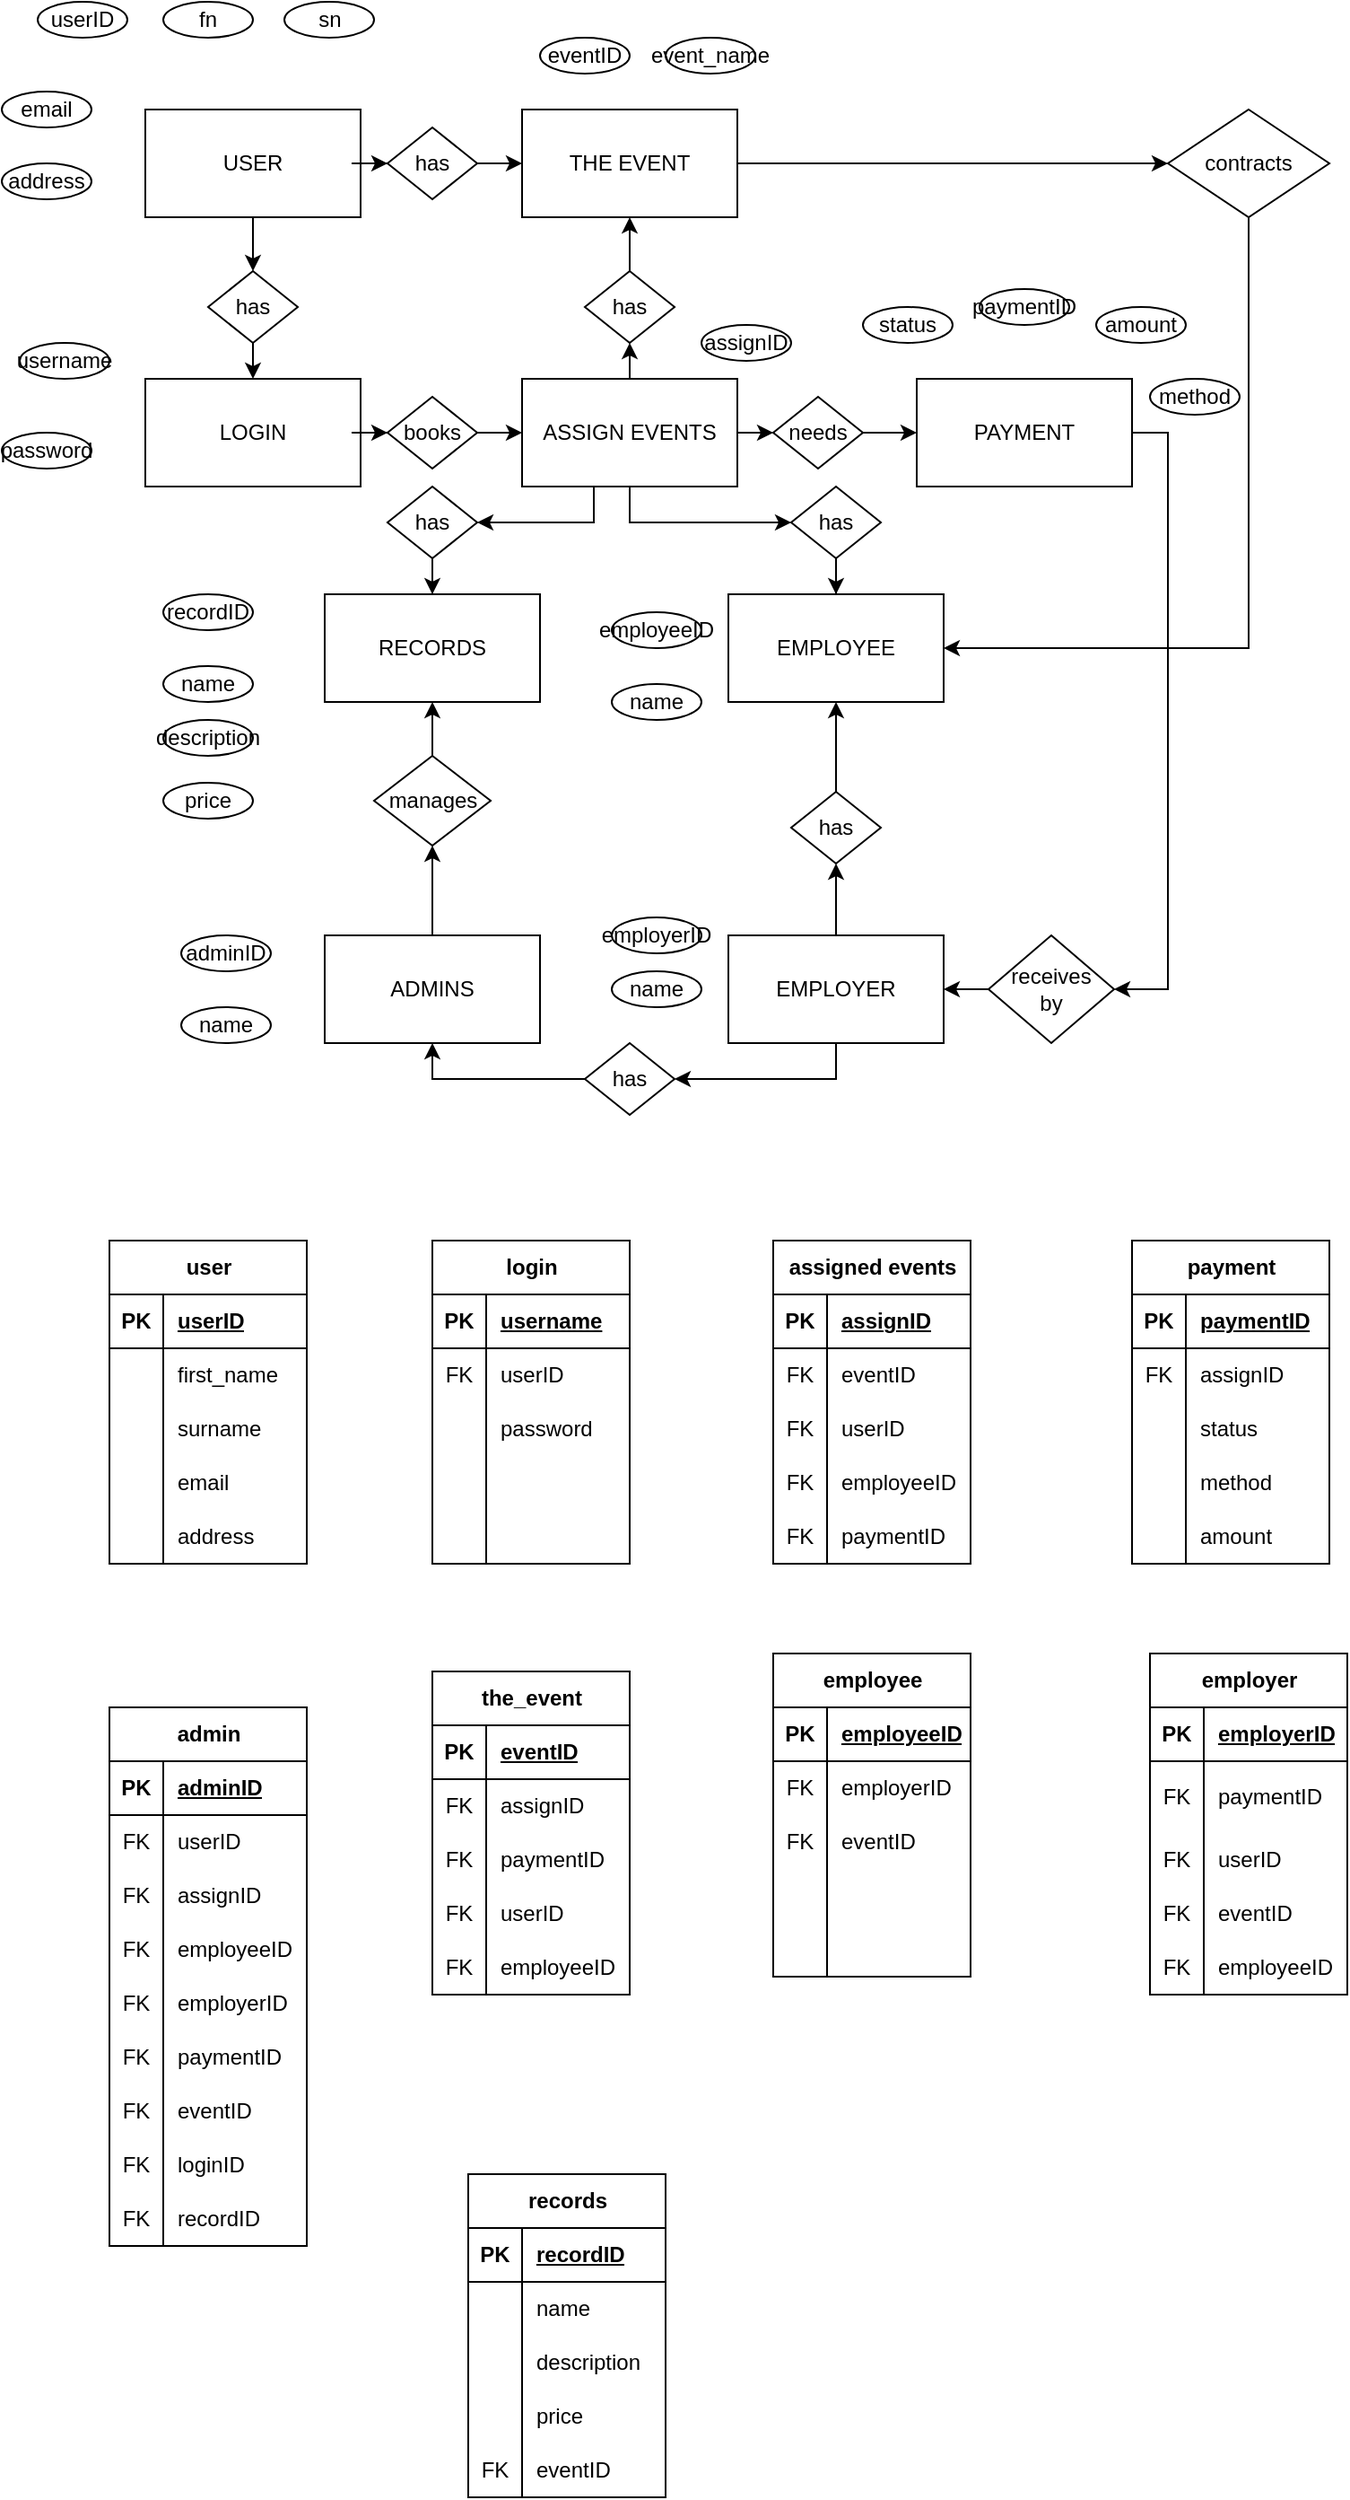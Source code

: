 <mxfile version="22.0.8" type="github">
  <diagram name="Page-1" id="hmlqGC8t6bdOWbWsmYjJ">
    <mxGraphModel dx="1835" dy="1042" grid="1" gridSize="10" guides="1" tooltips="1" connect="1" arrows="1" fold="1" page="1" pageScale="1" pageWidth="850" pageHeight="1100" math="0" shadow="0">
      <root>
        <mxCell id="0" />
        <mxCell id="1" parent="0" />
        <mxCell id="oL1YtEc-q71KZIG-ltQX-19" style="edgeStyle=orthogonalEdgeStyle;rounded=0;orthogonalLoop=1;jettySize=auto;html=1;" edge="1" parent="1" source="oL1YtEc-q71KZIG-ltQX-31" target="oL1YtEc-q71KZIG-ltQX-3">
          <mxGeometry relative="1" as="geometry" />
        </mxCell>
        <mxCell id="oL1YtEc-q71KZIG-ltQX-1" value="LOGIN" style="rounded=0;whiteSpace=wrap;html=1;" vertex="1" parent="1">
          <mxGeometry x="100" y="230" width="120" height="60" as="geometry" />
        </mxCell>
        <mxCell id="oL1YtEc-q71KZIG-ltQX-17" style="edgeStyle=orthogonalEdgeStyle;rounded=0;orthogonalLoop=1;jettySize=auto;html=1;exitX=0.5;exitY=1;exitDx=0;exitDy=0;entryX=0.5;entryY=0;entryDx=0;entryDy=0;" edge="1" parent="1" source="oL1YtEc-q71KZIG-ltQX-29" target="oL1YtEc-q71KZIG-ltQX-1">
          <mxGeometry relative="1" as="geometry" />
        </mxCell>
        <mxCell id="oL1YtEc-q71KZIG-ltQX-60" style="edgeStyle=orthogonalEdgeStyle;rounded=0;orthogonalLoop=1;jettySize=auto;html=1;entryX=0;entryY=0.5;entryDx=0;entryDy=0;" edge="1" parent="1" source="oL1YtEc-q71KZIG-ltQX-61" target="oL1YtEc-q71KZIG-ltQX-7">
          <mxGeometry relative="1" as="geometry" />
        </mxCell>
        <mxCell id="oL1YtEc-q71KZIG-ltQX-2" value="USER" style="rounded=0;whiteSpace=wrap;html=1;" vertex="1" parent="1">
          <mxGeometry x="100" y="80" width="120" height="60" as="geometry" />
        </mxCell>
        <mxCell id="oL1YtEc-q71KZIG-ltQX-15" style="edgeStyle=orthogonalEdgeStyle;rounded=0;orthogonalLoop=1;jettySize=auto;html=1;exitX=1;exitY=0.5;exitDx=0;exitDy=0;entryX=0;entryY=0.5;entryDx=0;entryDy=0;" edge="1" parent="1" source="oL1YtEc-q71KZIG-ltQX-35" target="oL1YtEc-q71KZIG-ltQX-8">
          <mxGeometry relative="1" as="geometry" />
        </mxCell>
        <mxCell id="oL1YtEc-q71KZIG-ltQX-20" style="edgeStyle=orthogonalEdgeStyle;rounded=0;orthogonalLoop=1;jettySize=auto;html=1;exitX=0.5;exitY=0;exitDx=0;exitDy=0;entryX=0.5;entryY=1;entryDx=0;entryDy=0;" edge="1" parent="1" source="oL1YtEc-q71KZIG-ltQX-33" target="oL1YtEc-q71KZIG-ltQX-7">
          <mxGeometry relative="1" as="geometry" />
        </mxCell>
        <mxCell id="oL1YtEc-q71KZIG-ltQX-55" style="edgeStyle=orthogonalEdgeStyle;rounded=0;orthogonalLoop=1;jettySize=auto;html=1;entryX=0;entryY=0.5;entryDx=0;entryDy=0;" edge="1" parent="1" source="oL1YtEc-q71KZIG-ltQX-3" target="oL1YtEc-q71KZIG-ltQX-49">
          <mxGeometry relative="1" as="geometry">
            <Array as="points">
              <mxPoint x="370" y="310" />
            </Array>
          </mxGeometry>
        </mxCell>
        <mxCell id="oL1YtEc-q71KZIG-ltQX-63" style="edgeStyle=orthogonalEdgeStyle;rounded=0;orthogonalLoop=1;jettySize=auto;html=1;entryX=1;entryY=0.5;entryDx=0;entryDy=0;" edge="1" parent="1" source="oL1YtEc-q71KZIG-ltQX-3" target="oL1YtEc-q71KZIG-ltQX-46">
          <mxGeometry relative="1" as="geometry">
            <Array as="points">
              <mxPoint x="350" y="310" />
            </Array>
          </mxGeometry>
        </mxCell>
        <mxCell id="oL1YtEc-q71KZIG-ltQX-3" value="ASSIGN EVENTS" style="rounded=0;whiteSpace=wrap;html=1;" vertex="1" parent="1">
          <mxGeometry x="310" y="230" width="120" height="60" as="geometry" />
        </mxCell>
        <mxCell id="oL1YtEc-q71KZIG-ltQX-4" value="RECORDS" style="rounded=0;whiteSpace=wrap;html=1;" vertex="1" parent="1">
          <mxGeometry x="200" y="350" width="120" height="60" as="geometry" />
        </mxCell>
        <mxCell id="oL1YtEc-q71KZIG-ltQX-52" style="edgeStyle=orthogonalEdgeStyle;rounded=0;orthogonalLoop=1;jettySize=auto;html=1;entryX=0.5;entryY=1;entryDx=0;entryDy=0;" edge="1" parent="1" source="oL1YtEc-q71KZIG-ltQX-5" target="oL1YtEc-q71KZIG-ltQX-41">
          <mxGeometry relative="1" as="geometry" />
        </mxCell>
        <mxCell id="oL1YtEc-q71KZIG-ltQX-5" value="ADMINS" style="rounded=0;whiteSpace=wrap;html=1;" vertex="1" parent="1">
          <mxGeometry x="200" y="540" width="120" height="60" as="geometry" />
        </mxCell>
        <mxCell id="oL1YtEc-q71KZIG-ltQX-64" style="edgeStyle=orthogonalEdgeStyle;rounded=0;orthogonalLoop=1;jettySize=auto;html=1;entryX=0;entryY=0.5;entryDx=0;entryDy=0;" edge="1" parent="1" source="oL1YtEc-q71KZIG-ltQX-7" target="oL1YtEc-q71KZIG-ltQX-43">
          <mxGeometry relative="1" as="geometry" />
        </mxCell>
        <mxCell id="oL1YtEc-q71KZIG-ltQX-7" value="THE EVENT" style="rounded=0;whiteSpace=wrap;html=1;" vertex="1" parent="1">
          <mxGeometry x="310" y="80" width="120" height="60" as="geometry" />
        </mxCell>
        <mxCell id="oL1YtEc-q71KZIG-ltQX-28" style="edgeStyle=orthogonalEdgeStyle;rounded=0;orthogonalLoop=1;jettySize=auto;html=1;entryX=1;entryY=0.5;entryDx=0;entryDy=0;" edge="1" parent="1" source="oL1YtEc-q71KZIG-ltQX-37" target="oL1YtEc-q71KZIG-ltQX-24">
          <mxGeometry relative="1" as="geometry" />
        </mxCell>
        <mxCell id="oL1YtEc-q71KZIG-ltQX-8" value="PAYMENT" style="rounded=0;whiteSpace=wrap;html=1;" vertex="1" parent="1">
          <mxGeometry x="530" y="230" width="120" height="60" as="geometry" />
        </mxCell>
        <mxCell id="oL1YtEc-q71KZIG-ltQX-21" value="EMPLOYEE" style="rounded=0;whiteSpace=wrap;html=1;" vertex="1" parent="1">
          <mxGeometry x="425" y="350" width="120" height="60" as="geometry" />
        </mxCell>
        <mxCell id="oL1YtEc-q71KZIG-ltQX-53" style="edgeStyle=orthogonalEdgeStyle;rounded=0;orthogonalLoop=1;jettySize=auto;html=1;entryX=0.5;entryY=1;entryDx=0;entryDy=0;" edge="1" parent="1" source="oL1YtEc-q71KZIG-ltQX-24" target="oL1YtEc-q71KZIG-ltQX-39">
          <mxGeometry relative="1" as="geometry" />
        </mxCell>
        <mxCell id="oL1YtEc-q71KZIG-ltQX-160" style="edgeStyle=orthogonalEdgeStyle;rounded=0;orthogonalLoop=1;jettySize=auto;html=1;entryX=0.5;entryY=1;entryDx=0;entryDy=0;" edge="1" parent="1" source="oL1YtEc-q71KZIG-ltQX-161" target="oL1YtEc-q71KZIG-ltQX-5">
          <mxGeometry relative="1" as="geometry">
            <Array as="points" />
          </mxGeometry>
        </mxCell>
        <mxCell id="oL1YtEc-q71KZIG-ltQX-163" style="edgeStyle=orthogonalEdgeStyle;rounded=0;orthogonalLoop=1;jettySize=auto;html=1;entryX=1;entryY=0.5;entryDx=0;entryDy=0;" edge="1" parent="1" source="oL1YtEc-q71KZIG-ltQX-24" target="oL1YtEc-q71KZIG-ltQX-161">
          <mxGeometry relative="1" as="geometry">
            <Array as="points">
              <mxPoint x="485" y="620" />
            </Array>
          </mxGeometry>
        </mxCell>
        <mxCell id="oL1YtEc-q71KZIG-ltQX-24" value="EMPLOYER" style="rounded=0;whiteSpace=wrap;html=1;" vertex="1" parent="1">
          <mxGeometry x="425" y="540" width="120" height="60" as="geometry" />
        </mxCell>
        <mxCell id="oL1YtEc-q71KZIG-ltQX-30" value="" style="edgeStyle=orthogonalEdgeStyle;rounded=0;orthogonalLoop=1;jettySize=auto;html=1;exitX=0.5;exitY=1;exitDx=0;exitDy=0;entryX=0.5;entryY=0;entryDx=0;entryDy=0;" edge="1" parent="1" source="oL1YtEc-q71KZIG-ltQX-2" target="oL1YtEc-q71KZIG-ltQX-29">
          <mxGeometry relative="1" as="geometry">
            <mxPoint x="160" y="140" as="sourcePoint" />
            <mxPoint x="160" y="230" as="targetPoint" />
          </mxGeometry>
        </mxCell>
        <mxCell id="oL1YtEc-q71KZIG-ltQX-29" value="has" style="rhombus;whiteSpace=wrap;html=1;" vertex="1" parent="1">
          <mxGeometry x="135" y="170" width="50" height="40" as="geometry" />
        </mxCell>
        <mxCell id="oL1YtEc-q71KZIG-ltQX-32" value="" style="edgeStyle=orthogonalEdgeStyle;rounded=0;orthogonalLoop=1;jettySize=auto;html=1;" edge="1" parent="1" source="oL1YtEc-q71KZIG-ltQX-1" target="oL1YtEc-q71KZIG-ltQX-31">
          <mxGeometry relative="1" as="geometry">
            <mxPoint x="220" y="260" as="sourcePoint" />
            <mxPoint x="310" y="260" as="targetPoint" />
          </mxGeometry>
        </mxCell>
        <mxCell id="oL1YtEc-q71KZIG-ltQX-31" value="books" style="rhombus;whiteSpace=wrap;html=1;" vertex="1" parent="1">
          <mxGeometry x="235" y="240" width="50" height="40" as="geometry" />
        </mxCell>
        <mxCell id="oL1YtEc-q71KZIG-ltQX-34" value="" style="edgeStyle=orthogonalEdgeStyle;rounded=0;orthogonalLoop=1;jettySize=auto;html=1;exitX=0.5;exitY=0;exitDx=0;exitDy=0;entryX=0.5;entryY=1;entryDx=0;entryDy=0;" edge="1" parent="1" source="oL1YtEc-q71KZIG-ltQX-3" target="oL1YtEc-q71KZIG-ltQX-33">
          <mxGeometry relative="1" as="geometry">
            <mxPoint x="370" y="230" as="sourcePoint" />
            <mxPoint x="375" y="170" as="targetPoint" />
          </mxGeometry>
        </mxCell>
        <mxCell id="oL1YtEc-q71KZIG-ltQX-33" value="has" style="rhombus;whiteSpace=wrap;html=1;" vertex="1" parent="1">
          <mxGeometry x="345" y="170" width="50" height="40" as="geometry" />
        </mxCell>
        <mxCell id="oL1YtEc-q71KZIG-ltQX-36" value="" style="edgeStyle=orthogonalEdgeStyle;rounded=0;orthogonalLoop=1;jettySize=auto;html=1;exitX=1;exitY=0.5;exitDx=0;exitDy=0;entryX=0;entryY=0.5;entryDx=0;entryDy=0;" edge="1" parent="1" source="oL1YtEc-q71KZIG-ltQX-3" target="oL1YtEc-q71KZIG-ltQX-35">
          <mxGeometry relative="1" as="geometry">
            <mxPoint x="430" y="260" as="sourcePoint" />
            <mxPoint x="520" y="270" as="targetPoint" />
          </mxGeometry>
        </mxCell>
        <mxCell id="oL1YtEc-q71KZIG-ltQX-35" value="needs" style="rhombus;whiteSpace=wrap;html=1;" vertex="1" parent="1">
          <mxGeometry x="450" y="240" width="50" height="40" as="geometry" />
        </mxCell>
        <mxCell id="oL1YtEc-q71KZIG-ltQX-38" value="" style="edgeStyle=orthogonalEdgeStyle;rounded=0;orthogonalLoop=1;jettySize=auto;html=1;entryX=1;entryY=0.5;entryDx=0;entryDy=0;" edge="1" parent="1" source="oL1YtEc-q71KZIG-ltQX-8" target="oL1YtEc-q71KZIG-ltQX-37">
          <mxGeometry relative="1" as="geometry">
            <mxPoint x="590" y="290" as="sourcePoint" />
            <mxPoint x="545" y="500" as="targetPoint" />
            <Array as="points">
              <mxPoint x="670" y="260" />
              <mxPoint x="670" y="570" />
            </Array>
          </mxGeometry>
        </mxCell>
        <mxCell id="oL1YtEc-q71KZIG-ltQX-37" value="receives&lt;br&gt;by" style="rhombus;whiteSpace=wrap;html=1;" vertex="1" parent="1">
          <mxGeometry x="570" y="540" width="70" height="60" as="geometry" />
        </mxCell>
        <mxCell id="oL1YtEc-q71KZIG-ltQX-54" style="edgeStyle=orthogonalEdgeStyle;rounded=0;orthogonalLoop=1;jettySize=auto;html=1;entryX=0.5;entryY=1;entryDx=0;entryDy=0;" edge="1" parent="1" source="oL1YtEc-q71KZIG-ltQX-39" target="oL1YtEc-q71KZIG-ltQX-21">
          <mxGeometry relative="1" as="geometry" />
        </mxCell>
        <mxCell id="oL1YtEc-q71KZIG-ltQX-39" value="has" style="rhombus;whiteSpace=wrap;html=1;" vertex="1" parent="1">
          <mxGeometry x="460" y="460" width="50" height="40" as="geometry" />
        </mxCell>
        <mxCell id="oL1YtEc-q71KZIG-ltQX-51" style="edgeStyle=orthogonalEdgeStyle;rounded=0;orthogonalLoop=1;jettySize=auto;html=1;entryX=0.5;entryY=1;entryDx=0;entryDy=0;" edge="1" parent="1" source="oL1YtEc-q71KZIG-ltQX-41" target="oL1YtEc-q71KZIG-ltQX-4">
          <mxGeometry relative="1" as="geometry" />
        </mxCell>
        <mxCell id="oL1YtEc-q71KZIG-ltQX-41" value="manages" style="rhombus;whiteSpace=wrap;html=1;" vertex="1" parent="1">
          <mxGeometry x="227.5" y="440" width="65" height="50" as="geometry" />
        </mxCell>
        <mxCell id="oL1YtEc-q71KZIG-ltQX-65" style="edgeStyle=orthogonalEdgeStyle;rounded=0;orthogonalLoop=1;jettySize=auto;html=1;entryX=1;entryY=0.5;entryDx=0;entryDy=0;" edge="1" parent="1" source="oL1YtEc-q71KZIG-ltQX-43" target="oL1YtEc-q71KZIG-ltQX-21">
          <mxGeometry relative="1" as="geometry">
            <Array as="points">
              <mxPoint x="715" y="380" />
            </Array>
          </mxGeometry>
        </mxCell>
        <mxCell id="oL1YtEc-q71KZIG-ltQX-43" value="contracts" style="rhombus;whiteSpace=wrap;html=1;" vertex="1" parent="1">
          <mxGeometry x="670" y="80" width="90" height="60" as="geometry" />
        </mxCell>
        <mxCell id="oL1YtEc-q71KZIG-ltQX-59" style="edgeStyle=orthogonalEdgeStyle;rounded=0;orthogonalLoop=1;jettySize=auto;html=1;entryX=0.5;entryY=0;entryDx=0;entryDy=0;" edge="1" parent="1" source="oL1YtEc-q71KZIG-ltQX-46" target="oL1YtEc-q71KZIG-ltQX-4">
          <mxGeometry relative="1" as="geometry" />
        </mxCell>
        <mxCell id="oL1YtEc-q71KZIG-ltQX-46" value="has" style="rhombus;whiteSpace=wrap;html=1;" vertex="1" parent="1">
          <mxGeometry x="235" y="290" width="50" height="40" as="geometry" />
        </mxCell>
        <mxCell id="oL1YtEc-q71KZIG-ltQX-56" style="edgeStyle=orthogonalEdgeStyle;rounded=0;orthogonalLoop=1;jettySize=auto;html=1;entryX=0.5;entryY=0;entryDx=0;entryDy=0;" edge="1" parent="1" source="oL1YtEc-q71KZIG-ltQX-49" target="oL1YtEc-q71KZIG-ltQX-21">
          <mxGeometry relative="1" as="geometry" />
        </mxCell>
        <mxCell id="oL1YtEc-q71KZIG-ltQX-49" value="has" style="rhombus;whiteSpace=wrap;html=1;" vertex="1" parent="1">
          <mxGeometry x="460" y="290" width="50" height="40" as="geometry" />
        </mxCell>
        <mxCell id="oL1YtEc-q71KZIG-ltQX-62" value="" style="edgeStyle=orthogonalEdgeStyle;rounded=0;orthogonalLoop=1;jettySize=auto;html=1;entryX=0;entryY=0.5;entryDx=0;entryDy=0;" edge="1" parent="1" source="oL1YtEc-q71KZIG-ltQX-2" target="oL1YtEc-q71KZIG-ltQX-61">
          <mxGeometry relative="1" as="geometry">
            <mxPoint x="220" y="110" as="sourcePoint" />
            <mxPoint x="310" y="110" as="targetPoint" />
          </mxGeometry>
        </mxCell>
        <mxCell id="oL1YtEc-q71KZIG-ltQX-61" value="has" style="rhombus;whiteSpace=wrap;html=1;" vertex="1" parent="1">
          <mxGeometry x="235" y="90" width="50" height="40" as="geometry" />
        </mxCell>
        <mxCell id="oL1YtEc-q71KZIG-ltQX-134" value="userID" style="ellipse;whiteSpace=wrap;html=1;" vertex="1" parent="1">
          <mxGeometry x="40" y="20" width="50" height="20" as="geometry" />
        </mxCell>
        <mxCell id="oL1YtEc-q71KZIG-ltQX-136" value="fn" style="ellipse;whiteSpace=wrap;html=1;" vertex="1" parent="1">
          <mxGeometry x="110" y="20" width="50" height="20" as="geometry" />
        </mxCell>
        <mxCell id="oL1YtEc-q71KZIG-ltQX-137" value="sn" style="ellipse;whiteSpace=wrap;html=1;" vertex="1" parent="1">
          <mxGeometry x="177.5" y="20" width="50" height="20" as="geometry" />
        </mxCell>
        <mxCell id="oL1YtEc-q71KZIG-ltQX-138" value="email" style="ellipse;whiteSpace=wrap;html=1;" vertex="1" parent="1">
          <mxGeometry x="20" y="70" width="50" height="20" as="geometry" />
        </mxCell>
        <mxCell id="oL1YtEc-q71KZIG-ltQX-139" value="address" style="ellipse;whiteSpace=wrap;html=1;" vertex="1" parent="1">
          <mxGeometry x="20" y="110" width="50" height="20" as="geometry" />
        </mxCell>
        <mxCell id="oL1YtEc-q71KZIG-ltQX-140" value="username" style="ellipse;whiteSpace=wrap;html=1;" vertex="1" parent="1">
          <mxGeometry x="30" y="210" width="50" height="20" as="geometry" />
        </mxCell>
        <mxCell id="oL1YtEc-q71KZIG-ltQX-141" value="password" style="ellipse;whiteSpace=wrap;html=1;" vertex="1" parent="1">
          <mxGeometry x="20" y="260" width="50" height="20" as="geometry" />
        </mxCell>
        <mxCell id="oL1YtEc-q71KZIG-ltQX-142" value="eventID" style="ellipse;whiteSpace=wrap;html=1;" vertex="1" parent="1">
          <mxGeometry x="320" y="40" width="50" height="20" as="geometry" />
        </mxCell>
        <mxCell id="oL1YtEc-q71KZIG-ltQX-143" value="event_name" style="ellipse;whiteSpace=wrap;html=1;" vertex="1" parent="1">
          <mxGeometry x="390" y="40" width="50" height="20" as="geometry" />
        </mxCell>
        <mxCell id="oL1YtEc-q71KZIG-ltQX-144" value="paymentID" style="ellipse;whiteSpace=wrap;html=1;" vertex="1" parent="1">
          <mxGeometry x="565" y="180" width="50" height="20" as="geometry" />
        </mxCell>
        <mxCell id="oL1YtEc-q71KZIG-ltQX-145" value="amount" style="ellipse;whiteSpace=wrap;html=1;" vertex="1" parent="1">
          <mxGeometry x="630" y="190" width="50" height="20" as="geometry" />
        </mxCell>
        <mxCell id="oL1YtEc-q71KZIG-ltQX-146" value="status" style="ellipse;whiteSpace=wrap;html=1;" vertex="1" parent="1">
          <mxGeometry x="500" y="190" width="50" height="20" as="geometry" />
        </mxCell>
        <mxCell id="oL1YtEc-q71KZIG-ltQX-148" value="method" style="ellipse;whiteSpace=wrap;html=1;" vertex="1" parent="1">
          <mxGeometry x="660" y="230" width="50" height="20" as="geometry" />
        </mxCell>
        <mxCell id="oL1YtEc-q71KZIG-ltQX-149" value="employeeID" style="ellipse;whiteSpace=wrap;html=1;" vertex="1" parent="1">
          <mxGeometry x="360" y="360" width="50" height="20" as="geometry" />
        </mxCell>
        <mxCell id="oL1YtEc-q71KZIG-ltQX-151" value="name" style="ellipse;whiteSpace=wrap;html=1;" vertex="1" parent="1">
          <mxGeometry x="360" y="400" width="50" height="20" as="geometry" />
        </mxCell>
        <mxCell id="oL1YtEc-q71KZIG-ltQX-152" value="name" style="ellipse;whiteSpace=wrap;html=1;" vertex="1" parent="1">
          <mxGeometry x="360" y="560" width="50" height="20" as="geometry" />
        </mxCell>
        <mxCell id="oL1YtEc-q71KZIG-ltQX-153" value="employerID" style="ellipse;whiteSpace=wrap;html=1;" vertex="1" parent="1">
          <mxGeometry x="360" y="530" width="50" height="20" as="geometry" />
        </mxCell>
        <mxCell id="oL1YtEc-q71KZIG-ltQX-154" value="recordID" style="ellipse;whiteSpace=wrap;html=1;" vertex="1" parent="1">
          <mxGeometry x="110" y="350" width="50" height="20" as="geometry" />
        </mxCell>
        <mxCell id="oL1YtEc-q71KZIG-ltQX-155" value="name" style="ellipse;whiteSpace=wrap;html=1;" vertex="1" parent="1">
          <mxGeometry x="110" y="390" width="50" height="20" as="geometry" />
        </mxCell>
        <mxCell id="oL1YtEc-q71KZIG-ltQX-156" value="description" style="ellipse;whiteSpace=wrap;html=1;" vertex="1" parent="1">
          <mxGeometry x="110" y="420" width="50" height="20" as="geometry" />
        </mxCell>
        <mxCell id="oL1YtEc-q71KZIG-ltQX-157" value="price" style="ellipse;whiteSpace=wrap;html=1;" vertex="1" parent="1">
          <mxGeometry x="110" y="455" width="50" height="20" as="geometry" />
        </mxCell>
        <mxCell id="oL1YtEc-q71KZIG-ltQX-161" value="has" style="rhombus;whiteSpace=wrap;html=1;" vertex="1" parent="1">
          <mxGeometry x="345" y="600" width="50" height="40" as="geometry" />
        </mxCell>
        <mxCell id="oL1YtEc-q71KZIG-ltQX-164" value="adminID" style="ellipse;whiteSpace=wrap;html=1;" vertex="1" parent="1">
          <mxGeometry x="120" y="540" width="50" height="20" as="geometry" />
        </mxCell>
        <mxCell id="oL1YtEc-q71KZIG-ltQX-165" value="name" style="ellipse;whiteSpace=wrap;html=1;" vertex="1" parent="1">
          <mxGeometry x="120" y="580" width="50" height="20" as="geometry" />
        </mxCell>
        <mxCell id="oL1YtEc-q71KZIG-ltQX-166" value="user" style="shape=table;startSize=30;container=1;collapsible=1;childLayout=tableLayout;fixedRows=1;rowLines=0;fontStyle=1;align=center;resizeLast=1;html=1;" vertex="1" parent="1">
          <mxGeometry x="80" y="710" width="110" height="180" as="geometry" />
        </mxCell>
        <mxCell id="oL1YtEc-q71KZIG-ltQX-167" value="" style="shape=tableRow;horizontal=0;startSize=0;swimlaneHead=0;swimlaneBody=0;fillColor=none;collapsible=0;dropTarget=0;points=[[0,0.5],[1,0.5]];portConstraint=eastwest;top=0;left=0;right=0;bottom=1;" vertex="1" parent="oL1YtEc-q71KZIG-ltQX-166">
          <mxGeometry y="30" width="110" height="30" as="geometry" />
        </mxCell>
        <mxCell id="oL1YtEc-q71KZIG-ltQX-168" value="PK" style="shape=partialRectangle;connectable=0;fillColor=none;top=0;left=0;bottom=0;right=0;fontStyle=1;overflow=hidden;whiteSpace=wrap;html=1;" vertex="1" parent="oL1YtEc-q71KZIG-ltQX-167">
          <mxGeometry width="30" height="30" as="geometry">
            <mxRectangle width="30" height="30" as="alternateBounds" />
          </mxGeometry>
        </mxCell>
        <mxCell id="oL1YtEc-q71KZIG-ltQX-169" value="userID" style="shape=partialRectangle;connectable=0;fillColor=none;top=0;left=0;bottom=0;right=0;align=left;spacingLeft=6;fontStyle=5;overflow=hidden;whiteSpace=wrap;html=1;" vertex="1" parent="oL1YtEc-q71KZIG-ltQX-167">
          <mxGeometry x="30" width="80" height="30" as="geometry">
            <mxRectangle width="80" height="30" as="alternateBounds" />
          </mxGeometry>
        </mxCell>
        <mxCell id="oL1YtEc-q71KZIG-ltQX-170" value="" style="shape=tableRow;horizontal=0;startSize=0;swimlaneHead=0;swimlaneBody=0;fillColor=none;collapsible=0;dropTarget=0;points=[[0,0.5],[1,0.5]];portConstraint=eastwest;top=0;left=0;right=0;bottom=0;" vertex="1" parent="oL1YtEc-q71KZIG-ltQX-166">
          <mxGeometry y="60" width="110" height="30" as="geometry" />
        </mxCell>
        <mxCell id="oL1YtEc-q71KZIG-ltQX-171" value="" style="shape=partialRectangle;connectable=0;fillColor=none;top=0;left=0;bottom=0;right=0;editable=1;overflow=hidden;whiteSpace=wrap;html=1;" vertex="1" parent="oL1YtEc-q71KZIG-ltQX-170">
          <mxGeometry width="30" height="30" as="geometry">
            <mxRectangle width="30" height="30" as="alternateBounds" />
          </mxGeometry>
        </mxCell>
        <mxCell id="oL1YtEc-q71KZIG-ltQX-172" value="first_name" style="shape=partialRectangle;connectable=0;fillColor=none;top=0;left=0;bottom=0;right=0;align=left;spacingLeft=6;overflow=hidden;whiteSpace=wrap;html=1;" vertex="1" parent="oL1YtEc-q71KZIG-ltQX-170">
          <mxGeometry x="30" width="80" height="30" as="geometry">
            <mxRectangle width="80" height="30" as="alternateBounds" />
          </mxGeometry>
        </mxCell>
        <mxCell id="oL1YtEc-q71KZIG-ltQX-173" value="" style="shape=tableRow;horizontal=0;startSize=0;swimlaneHead=0;swimlaneBody=0;fillColor=none;collapsible=0;dropTarget=0;points=[[0,0.5],[1,0.5]];portConstraint=eastwest;top=0;left=0;right=0;bottom=0;" vertex="1" parent="oL1YtEc-q71KZIG-ltQX-166">
          <mxGeometry y="90" width="110" height="30" as="geometry" />
        </mxCell>
        <mxCell id="oL1YtEc-q71KZIG-ltQX-174" value="" style="shape=partialRectangle;connectable=0;fillColor=none;top=0;left=0;bottom=0;right=0;editable=1;overflow=hidden;whiteSpace=wrap;html=1;" vertex="1" parent="oL1YtEc-q71KZIG-ltQX-173">
          <mxGeometry width="30" height="30" as="geometry">
            <mxRectangle width="30" height="30" as="alternateBounds" />
          </mxGeometry>
        </mxCell>
        <mxCell id="oL1YtEc-q71KZIG-ltQX-175" value="surname" style="shape=partialRectangle;connectable=0;fillColor=none;top=0;left=0;bottom=0;right=0;align=left;spacingLeft=6;overflow=hidden;whiteSpace=wrap;html=1;" vertex="1" parent="oL1YtEc-q71KZIG-ltQX-173">
          <mxGeometry x="30" width="80" height="30" as="geometry">
            <mxRectangle width="80" height="30" as="alternateBounds" />
          </mxGeometry>
        </mxCell>
        <mxCell id="oL1YtEc-q71KZIG-ltQX-176" value="" style="shape=tableRow;horizontal=0;startSize=0;swimlaneHead=0;swimlaneBody=0;fillColor=none;collapsible=0;dropTarget=0;points=[[0,0.5],[1,0.5]];portConstraint=eastwest;top=0;left=0;right=0;bottom=0;" vertex="1" parent="oL1YtEc-q71KZIG-ltQX-166">
          <mxGeometry y="120" width="110" height="30" as="geometry" />
        </mxCell>
        <mxCell id="oL1YtEc-q71KZIG-ltQX-177" value="" style="shape=partialRectangle;connectable=0;fillColor=none;top=0;left=0;bottom=0;right=0;editable=1;overflow=hidden;whiteSpace=wrap;html=1;" vertex="1" parent="oL1YtEc-q71KZIG-ltQX-176">
          <mxGeometry width="30" height="30" as="geometry">
            <mxRectangle width="30" height="30" as="alternateBounds" />
          </mxGeometry>
        </mxCell>
        <mxCell id="oL1YtEc-q71KZIG-ltQX-178" value="email" style="shape=partialRectangle;connectable=0;fillColor=none;top=0;left=0;bottom=0;right=0;align=left;spacingLeft=6;overflow=hidden;whiteSpace=wrap;html=1;" vertex="1" parent="oL1YtEc-q71KZIG-ltQX-176">
          <mxGeometry x="30" width="80" height="30" as="geometry">
            <mxRectangle width="80" height="30" as="alternateBounds" />
          </mxGeometry>
        </mxCell>
        <mxCell id="oL1YtEc-q71KZIG-ltQX-179" value="" style="shape=tableRow;horizontal=0;startSize=0;swimlaneHead=0;swimlaneBody=0;fillColor=none;collapsible=0;dropTarget=0;points=[[0,0.5],[1,0.5]];portConstraint=eastwest;top=0;left=0;right=0;bottom=0;" vertex="1" parent="oL1YtEc-q71KZIG-ltQX-166">
          <mxGeometry y="150" width="110" height="30" as="geometry" />
        </mxCell>
        <mxCell id="oL1YtEc-q71KZIG-ltQX-180" value="" style="shape=partialRectangle;connectable=0;fillColor=none;top=0;left=0;bottom=0;right=0;editable=1;overflow=hidden;whiteSpace=wrap;html=1;" vertex="1" parent="oL1YtEc-q71KZIG-ltQX-179">
          <mxGeometry width="30" height="30" as="geometry">
            <mxRectangle width="30" height="30" as="alternateBounds" />
          </mxGeometry>
        </mxCell>
        <mxCell id="oL1YtEc-q71KZIG-ltQX-181" value="address" style="shape=partialRectangle;connectable=0;fillColor=none;top=0;left=0;bottom=0;right=0;align=left;spacingLeft=6;overflow=hidden;whiteSpace=wrap;html=1;" vertex="1" parent="oL1YtEc-q71KZIG-ltQX-179">
          <mxGeometry x="30" width="80" height="30" as="geometry">
            <mxRectangle width="80" height="30" as="alternateBounds" />
          </mxGeometry>
        </mxCell>
        <mxCell id="oL1YtEc-q71KZIG-ltQX-182" value="login" style="shape=table;startSize=30;container=1;collapsible=1;childLayout=tableLayout;fixedRows=1;rowLines=0;fontStyle=1;align=center;resizeLast=1;html=1;" vertex="1" parent="1">
          <mxGeometry x="260" y="710" width="110" height="180" as="geometry" />
        </mxCell>
        <mxCell id="oL1YtEc-q71KZIG-ltQX-183" value="" style="shape=tableRow;horizontal=0;startSize=0;swimlaneHead=0;swimlaneBody=0;fillColor=none;collapsible=0;dropTarget=0;points=[[0,0.5],[1,0.5]];portConstraint=eastwest;top=0;left=0;right=0;bottom=1;" vertex="1" parent="oL1YtEc-q71KZIG-ltQX-182">
          <mxGeometry y="30" width="110" height="30" as="geometry" />
        </mxCell>
        <mxCell id="oL1YtEc-q71KZIG-ltQX-184" value="PK" style="shape=partialRectangle;connectable=0;fillColor=none;top=0;left=0;bottom=0;right=0;fontStyle=1;overflow=hidden;whiteSpace=wrap;html=1;" vertex="1" parent="oL1YtEc-q71KZIG-ltQX-183">
          <mxGeometry width="30" height="30" as="geometry">
            <mxRectangle width="30" height="30" as="alternateBounds" />
          </mxGeometry>
        </mxCell>
        <mxCell id="oL1YtEc-q71KZIG-ltQX-185" value="username" style="shape=partialRectangle;connectable=0;fillColor=none;top=0;left=0;bottom=0;right=0;align=left;spacingLeft=6;fontStyle=5;overflow=hidden;whiteSpace=wrap;html=1;" vertex="1" parent="oL1YtEc-q71KZIG-ltQX-183">
          <mxGeometry x="30" width="80" height="30" as="geometry">
            <mxRectangle width="80" height="30" as="alternateBounds" />
          </mxGeometry>
        </mxCell>
        <mxCell id="oL1YtEc-q71KZIG-ltQX-186" value="" style="shape=tableRow;horizontal=0;startSize=0;swimlaneHead=0;swimlaneBody=0;fillColor=none;collapsible=0;dropTarget=0;points=[[0,0.5],[1,0.5]];portConstraint=eastwest;top=0;left=0;right=0;bottom=0;" vertex="1" parent="oL1YtEc-q71KZIG-ltQX-182">
          <mxGeometry y="60" width="110" height="30" as="geometry" />
        </mxCell>
        <mxCell id="oL1YtEc-q71KZIG-ltQX-187" value="FK" style="shape=partialRectangle;connectable=0;fillColor=none;top=0;left=0;bottom=0;right=0;editable=1;overflow=hidden;whiteSpace=wrap;html=1;" vertex="1" parent="oL1YtEc-q71KZIG-ltQX-186">
          <mxGeometry width="30" height="30" as="geometry">
            <mxRectangle width="30" height="30" as="alternateBounds" />
          </mxGeometry>
        </mxCell>
        <mxCell id="oL1YtEc-q71KZIG-ltQX-188" value="userID" style="shape=partialRectangle;connectable=0;fillColor=none;top=0;left=0;bottom=0;right=0;align=left;spacingLeft=6;overflow=hidden;whiteSpace=wrap;html=1;" vertex="1" parent="oL1YtEc-q71KZIG-ltQX-186">
          <mxGeometry x="30" width="80" height="30" as="geometry">
            <mxRectangle width="80" height="30" as="alternateBounds" />
          </mxGeometry>
        </mxCell>
        <mxCell id="oL1YtEc-q71KZIG-ltQX-189" value="" style="shape=tableRow;horizontal=0;startSize=0;swimlaneHead=0;swimlaneBody=0;fillColor=none;collapsible=0;dropTarget=0;points=[[0,0.5],[1,0.5]];portConstraint=eastwest;top=0;left=0;right=0;bottom=0;" vertex="1" parent="oL1YtEc-q71KZIG-ltQX-182">
          <mxGeometry y="90" width="110" height="30" as="geometry" />
        </mxCell>
        <mxCell id="oL1YtEc-q71KZIG-ltQX-190" value="" style="shape=partialRectangle;connectable=0;fillColor=none;top=0;left=0;bottom=0;right=0;editable=1;overflow=hidden;whiteSpace=wrap;html=1;" vertex="1" parent="oL1YtEc-q71KZIG-ltQX-189">
          <mxGeometry width="30" height="30" as="geometry">
            <mxRectangle width="30" height="30" as="alternateBounds" />
          </mxGeometry>
        </mxCell>
        <mxCell id="oL1YtEc-q71KZIG-ltQX-191" value="password" style="shape=partialRectangle;connectable=0;fillColor=none;top=0;left=0;bottom=0;right=0;align=left;spacingLeft=6;overflow=hidden;whiteSpace=wrap;html=1;" vertex="1" parent="oL1YtEc-q71KZIG-ltQX-189">
          <mxGeometry x="30" width="80" height="30" as="geometry">
            <mxRectangle width="80" height="30" as="alternateBounds" />
          </mxGeometry>
        </mxCell>
        <mxCell id="oL1YtEc-q71KZIG-ltQX-192" value="" style="shape=tableRow;horizontal=0;startSize=0;swimlaneHead=0;swimlaneBody=0;fillColor=none;collapsible=0;dropTarget=0;points=[[0,0.5],[1,0.5]];portConstraint=eastwest;top=0;left=0;right=0;bottom=0;" vertex="1" parent="oL1YtEc-q71KZIG-ltQX-182">
          <mxGeometry y="120" width="110" height="30" as="geometry" />
        </mxCell>
        <mxCell id="oL1YtEc-q71KZIG-ltQX-193" value="" style="shape=partialRectangle;connectable=0;fillColor=none;top=0;left=0;bottom=0;right=0;editable=1;overflow=hidden;whiteSpace=wrap;html=1;" vertex="1" parent="oL1YtEc-q71KZIG-ltQX-192">
          <mxGeometry width="30" height="30" as="geometry">
            <mxRectangle width="30" height="30" as="alternateBounds" />
          </mxGeometry>
        </mxCell>
        <mxCell id="oL1YtEc-q71KZIG-ltQX-194" value="" style="shape=partialRectangle;connectable=0;fillColor=none;top=0;left=0;bottom=0;right=0;align=left;spacingLeft=6;overflow=hidden;whiteSpace=wrap;html=1;" vertex="1" parent="oL1YtEc-q71KZIG-ltQX-192">
          <mxGeometry x="30" width="80" height="30" as="geometry">
            <mxRectangle width="80" height="30" as="alternateBounds" />
          </mxGeometry>
        </mxCell>
        <mxCell id="oL1YtEc-q71KZIG-ltQX-195" value="" style="shape=tableRow;horizontal=0;startSize=0;swimlaneHead=0;swimlaneBody=0;fillColor=none;collapsible=0;dropTarget=0;points=[[0,0.5],[1,0.5]];portConstraint=eastwest;top=0;left=0;right=0;bottom=0;" vertex="1" parent="oL1YtEc-q71KZIG-ltQX-182">
          <mxGeometry y="150" width="110" height="30" as="geometry" />
        </mxCell>
        <mxCell id="oL1YtEc-q71KZIG-ltQX-196" value="" style="shape=partialRectangle;connectable=0;fillColor=none;top=0;left=0;bottom=0;right=0;editable=1;overflow=hidden;whiteSpace=wrap;html=1;" vertex="1" parent="oL1YtEc-q71KZIG-ltQX-195">
          <mxGeometry width="30" height="30" as="geometry">
            <mxRectangle width="30" height="30" as="alternateBounds" />
          </mxGeometry>
        </mxCell>
        <mxCell id="oL1YtEc-q71KZIG-ltQX-197" value="" style="shape=partialRectangle;connectable=0;fillColor=none;top=0;left=0;bottom=0;right=0;align=left;spacingLeft=6;overflow=hidden;whiteSpace=wrap;html=1;" vertex="1" parent="oL1YtEc-q71KZIG-ltQX-195">
          <mxGeometry x="30" width="80" height="30" as="geometry">
            <mxRectangle width="80" height="30" as="alternateBounds" />
          </mxGeometry>
        </mxCell>
        <mxCell id="oL1YtEc-q71KZIG-ltQX-198" value="assigned events" style="shape=table;startSize=30;container=1;collapsible=1;childLayout=tableLayout;fixedRows=1;rowLines=0;fontStyle=1;align=center;resizeLast=1;html=1;" vertex="1" parent="1">
          <mxGeometry x="450" y="710" width="110" height="180" as="geometry" />
        </mxCell>
        <mxCell id="oL1YtEc-q71KZIG-ltQX-199" value="" style="shape=tableRow;horizontal=0;startSize=0;swimlaneHead=0;swimlaneBody=0;fillColor=none;collapsible=0;dropTarget=0;points=[[0,0.5],[1,0.5]];portConstraint=eastwest;top=0;left=0;right=0;bottom=1;" vertex="1" parent="oL1YtEc-q71KZIG-ltQX-198">
          <mxGeometry y="30" width="110" height="30" as="geometry" />
        </mxCell>
        <mxCell id="oL1YtEc-q71KZIG-ltQX-200" value="PK" style="shape=partialRectangle;connectable=0;fillColor=none;top=0;left=0;bottom=0;right=0;fontStyle=1;overflow=hidden;whiteSpace=wrap;html=1;" vertex="1" parent="oL1YtEc-q71KZIG-ltQX-199">
          <mxGeometry width="30" height="30" as="geometry">
            <mxRectangle width="30" height="30" as="alternateBounds" />
          </mxGeometry>
        </mxCell>
        <mxCell id="oL1YtEc-q71KZIG-ltQX-201" value="assignID" style="shape=partialRectangle;connectable=0;fillColor=none;top=0;left=0;bottom=0;right=0;align=left;spacingLeft=6;fontStyle=5;overflow=hidden;whiteSpace=wrap;html=1;" vertex="1" parent="oL1YtEc-q71KZIG-ltQX-199">
          <mxGeometry x="30" width="80" height="30" as="geometry">
            <mxRectangle width="80" height="30" as="alternateBounds" />
          </mxGeometry>
        </mxCell>
        <mxCell id="oL1YtEc-q71KZIG-ltQX-202" value="" style="shape=tableRow;horizontal=0;startSize=0;swimlaneHead=0;swimlaneBody=0;fillColor=none;collapsible=0;dropTarget=0;points=[[0,0.5],[1,0.5]];portConstraint=eastwest;top=0;left=0;right=0;bottom=0;" vertex="1" parent="oL1YtEc-q71KZIG-ltQX-198">
          <mxGeometry y="60" width="110" height="30" as="geometry" />
        </mxCell>
        <mxCell id="oL1YtEc-q71KZIG-ltQX-203" value="FK" style="shape=partialRectangle;connectable=0;fillColor=none;top=0;left=0;bottom=0;right=0;editable=1;overflow=hidden;whiteSpace=wrap;html=1;" vertex="1" parent="oL1YtEc-q71KZIG-ltQX-202">
          <mxGeometry width="30" height="30" as="geometry">
            <mxRectangle width="30" height="30" as="alternateBounds" />
          </mxGeometry>
        </mxCell>
        <mxCell id="oL1YtEc-q71KZIG-ltQX-204" value="eventID" style="shape=partialRectangle;connectable=0;fillColor=none;top=0;left=0;bottom=0;right=0;align=left;spacingLeft=6;overflow=hidden;whiteSpace=wrap;html=1;" vertex="1" parent="oL1YtEc-q71KZIG-ltQX-202">
          <mxGeometry x="30" width="80" height="30" as="geometry">
            <mxRectangle width="80" height="30" as="alternateBounds" />
          </mxGeometry>
        </mxCell>
        <mxCell id="oL1YtEc-q71KZIG-ltQX-205" value="" style="shape=tableRow;horizontal=0;startSize=0;swimlaneHead=0;swimlaneBody=0;fillColor=none;collapsible=0;dropTarget=0;points=[[0,0.5],[1,0.5]];portConstraint=eastwest;top=0;left=0;right=0;bottom=0;" vertex="1" parent="oL1YtEc-q71KZIG-ltQX-198">
          <mxGeometry y="90" width="110" height="30" as="geometry" />
        </mxCell>
        <mxCell id="oL1YtEc-q71KZIG-ltQX-206" value="FK" style="shape=partialRectangle;connectable=0;fillColor=none;top=0;left=0;bottom=0;right=0;editable=1;overflow=hidden;whiteSpace=wrap;html=1;" vertex="1" parent="oL1YtEc-q71KZIG-ltQX-205">
          <mxGeometry width="30" height="30" as="geometry">
            <mxRectangle width="30" height="30" as="alternateBounds" />
          </mxGeometry>
        </mxCell>
        <mxCell id="oL1YtEc-q71KZIG-ltQX-207" value="userID" style="shape=partialRectangle;connectable=0;fillColor=none;top=0;left=0;bottom=0;right=0;align=left;spacingLeft=6;overflow=hidden;whiteSpace=wrap;html=1;" vertex="1" parent="oL1YtEc-q71KZIG-ltQX-205">
          <mxGeometry x="30" width="80" height="30" as="geometry">
            <mxRectangle width="80" height="30" as="alternateBounds" />
          </mxGeometry>
        </mxCell>
        <mxCell id="oL1YtEc-q71KZIG-ltQX-208" value="" style="shape=tableRow;horizontal=0;startSize=0;swimlaneHead=0;swimlaneBody=0;fillColor=none;collapsible=0;dropTarget=0;points=[[0,0.5],[1,0.5]];portConstraint=eastwest;top=0;left=0;right=0;bottom=0;" vertex="1" parent="oL1YtEc-q71KZIG-ltQX-198">
          <mxGeometry y="120" width="110" height="30" as="geometry" />
        </mxCell>
        <mxCell id="oL1YtEc-q71KZIG-ltQX-209" value="FK" style="shape=partialRectangle;connectable=0;fillColor=none;top=0;left=0;bottom=0;right=0;editable=1;overflow=hidden;whiteSpace=wrap;html=1;" vertex="1" parent="oL1YtEc-q71KZIG-ltQX-208">
          <mxGeometry width="30" height="30" as="geometry">
            <mxRectangle width="30" height="30" as="alternateBounds" />
          </mxGeometry>
        </mxCell>
        <mxCell id="oL1YtEc-q71KZIG-ltQX-210" value="employeeID" style="shape=partialRectangle;connectable=0;fillColor=none;top=0;left=0;bottom=0;right=0;align=left;spacingLeft=6;overflow=hidden;whiteSpace=wrap;html=1;" vertex="1" parent="oL1YtEc-q71KZIG-ltQX-208">
          <mxGeometry x="30" width="80" height="30" as="geometry">
            <mxRectangle width="80" height="30" as="alternateBounds" />
          </mxGeometry>
        </mxCell>
        <mxCell id="oL1YtEc-q71KZIG-ltQX-211" value="" style="shape=tableRow;horizontal=0;startSize=0;swimlaneHead=0;swimlaneBody=0;fillColor=none;collapsible=0;dropTarget=0;points=[[0,0.5],[1,0.5]];portConstraint=eastwest;top=0;left=0;right=0;bottom=0;" vertex="1" parent="oL1YtEc-q71KZIG-ltQX-198">
          <mxGeometry y="150" width="110" height="30" as="geometry" />
        </mxCell>
        <mxCell id="oL1YtEc-q71KZIG-ltQX-212" value="FK" style="shape=partialRectangle;connectable=0;fillColor=none;top=0;left=0;bottom=0;right=0;editable=1;overflow=hidden;whiteSpace=wrap;html=1;" vertex="1" parent="oL1YtEc-q71KZIG-ltQX-211">
          <mxGeometry width="30" height="30" as="geometry">
            <mxRectangle width="30" height="30" as="alternateBounds" />
          </mxGeometry>
        </mxCell>
        <mxCell id="oL1YtEc-q71KZIG-ltQX-213" value="paymentID" style="shape=partialRectangle;connectable=0;fillColor=none;top=0;left=0;bottom=0;right=0;align=left;spacingLeft=6;overflow=hidden;whiteSpace=wrap;html=1;" vertex="1" parent="oL1YtEc-q71KZIG-ltQX-211">
          <mxGeometry x="30" width="80" height="30" as="geometry">
            <mxRectangle width="80" height="30" as="alternateBounds" />
          </mxGeometry>
        </mxCell>
        <mxCell id="oL1YtEc-q71KZIG-ltQX-214" value="assignID" style="ellipse;whiteSpace=wrap;html=1;" vertex="1" parent="1">
          <mxGeometry x="410" y="200" width="50" height="20" as="geometry" />
        </mxCell>
        <mxCell id="oL1YtEc-q71KZIG-ltQX-216" value="payment" style="shape=table;startSize=30;container=1;collapsible=1;childLayout=tableLayout;fixedRows=1;rowLines=0;fontStyle=1;align=center;resizeLast=1;html=1;" vertex="1" parent="1">
          <mxGeometry x="650" y="710" width="110" height="180" as="geometry" />
        </mxCell>
        <mxCell id="oL1YtEc-q71KZIG-ltQX-217" value="" style="shape=tableRow;horizontal=0;startSize=0;swimlaneHead=0;swimlaneBody=0;fillColor=none;collapsible=0;dropTarget=0;points=[[0,0.5],[1,0.5]];portConstraint=eastwest;top=0;left=0;right=0;bottom=1;" vertex="1" parent="oL1YtEc-q71KZIG-ltQX-216">
          <mxGeometry y="30" width="110" height="30" as="geometry" />
        </mxCell>
        <mxCell id="oL1YtEc-q71KZIG-ltQX-218" value="PK" style="shape=partialRectangle;connectable=0;fillColor=none;top=0;left=0;bottom=0;right=0;fontStyle=1;overflow=hidden;whiteSpace=wrap;html=1;" vertex="1" parent="oL1YtEc-q71KZIG-ltQX-217">
          <mxGeometry width="30" height="30" as="geometry">
            <mxRectangle width="30" height="30" as="alternateBounds" />
          </mxGeometry>
        </mxCell>
        <mxCell id="oL1YtEc-q71KZIG-ltQX-219" value="paymentID" style="shape=partialRectangle;connectable=0;fillColor=none;top=0;left=0;bottom=0;right=0;align=left;spacingLeft=6;fontStyle=5;overflow=hidden;whiteSpace=wrap;html=1;" vertex="1" parent="oL1YtEc-q71KZIG-ltQX-217">
          <mxGeometry x="30" width="80" height="30" as="geometry">
            <mxRectangle width="80" height="30" as="alternateBounds" />
          </mxGeometry>
        </mxCell>
        <mxCell id="oL1YtEc-q71KZIG-ltQX-220" value="" style="shape=tableRow;horizontal=0;startSize=0;swimlaneHead=0;swimlaneBody=0;fillColor=none;collapsible=0;dropTarget=0;points=[[0,0.5],[1,0.5]];portConstraint=eastwest;top=0;left=0;right=0;bottom=0;" vertex="1" parent="oL1YtEc-q71KZIG-ltQX-216">
          <mxGeometry y="60" width="110" height="30" as="geometry" />
        </mxCell>
        <mxCell id="oL1YtEc-q71KZIG-ltQX-221" value="FK" style="shape=partialRectangle;connectable=0;fillColor=none;top=0;left=0;bottom=0;right=0;editable=1;overflow=hidden;whiteSpace=wrap;html=1;" vertex="1" parent="oL1YtEc-q71KZIG-ltQX-220">
          <mxGeometry width="30" height="30" as="geometry">
            <mxRectangle width="30" height="30" as="alternateBounds" />
          </mxGeometry>
        </mxCell>
        <mxCell id="oL1YtEc-q71KZIG-ltQX-222" value="assignID" style="shape=partialRectangle;connectable=0;fillColor=none;top=0;left=0;bottom=0;right=0;align=left;spacingLeft=6;overflow=hidden;whiteSpace=wrap;html=1;" vertex="1" parent="oL1YtEc-q71KZIG-ltQX-220">
          <mxGeometry x="30" width="80" height="30" as="geometry">
            <mxRectangle width="80" height="30" as="alternateBounds" />
          </mxGeometry>
        </mxCell>
        <mxCell id="oL1YtEc-q71KZIG-ltQX-223" value="" style="shape=tableRow;horizontal=0;startSize=0;swimlaneHead=0;swimlaneBody=0;fillColor=none;collapsible=0;dropTarget=0;points=[[0,0.5],[1,0.5]];portConstraint=eastwest;top=0;left=0;right=0;bottom=0;" vertex="1" parent="oL1YtEc-q71KZIG-ltQX-216">
          <mxGeometry y="90" width="110" height="30" as="geometry" />
        </mxCell>
        <mxCell id="oL1YtEc-q71KZIG-ltQX-224" value="" style="shape=partialRectangle;connectable=0;fillColor=none;top=0;left=0;bottom=0;right=0;editable=1;overflow=hidden;whiteSpace=wrap;html=1;" vertex="1" parent="oL1YtEc-q71KZIG-ltQX-223">
          <mxGeometry width="30" height="30" as="geometry">
            <mxRectangle width="30" height="30" as="alternateBounds" />
          </mxGeometry>
        </mxCell>
        <mxCell id="oL1YtEc-q71KZIG-ltQX-225" value="status" style="shape=partialRectangle;connectable=0;fillColor=none;top=0;left=0;bottom=0;right=0;align=left;spacingLeft=6;overflow=hidden;whiteSpace=wrap;html=1;" vertex="1" parent="oL1YtEc-q71KZIG-ltQX-223">
          <mxGeometry x="30" width="80" height="30" as="geometry">
            <mxRectangle width="80" height="30" as="alternateBounds" />
          </mxGeometry>
        </mxCell>
        <mxCell id="oL1YtEc-q71KZIG-ltQX-226" value="" style="shape=tableRow;horizontal=0;startSize=0;swimlaneHead=0;swimlaneBody=0;fillColor=none;collapsible=0;dropTarget=0;points=[[0,0.5],[1,0.5]];portConstraint=eastwest;top=0;left=0;right=0;bottom=0;" vertex="1" parent="oL1YtEc-q71KZIG-ltQX-216">
          <mxGeometry y="120" width="110" height="30" as="geometry" />
        </mxCell>
        <mxCell id="oL1YtEc-q71KZIG-ltQX-227" value="" style="shape=partialRectangle;connectable=0;fillColor=none;top=0;left=0;bottom=0;right=0;editable=1;overflow=hidden;whiteSpace=wrap;html=1;" vertex="1" parent="oL1YtEc-q71KZIG-ltQX-226">
          <mxGeometry width="30" height="30" as="geometry">
            <mxRectangle width="30" height="30" as="alternateBounds" />
          </mxGeometry>
        </mxCell>
        <mxCell id="oL1YtEc-q71KZIG-ltQX-228" value="method" style="shape=partialRectangle;connectable=0;fillColor=none;top=0;left=0;bottom=0;right=0;align=left;spacingLeft=6;overflow=hidden;whiteSpace=wrap;html=1;" vertex="1" parent="oL1YtEc-q71KZIG-ltQX-226">
          <mxGeometry x="30" width="80" height="30" as="geometry">
            <mxRectangle width="80" height="30" as="alternateBounds" />
          </mxGeometry>
        </mxCell>
        <mxCell id="oL1YtEc-q71KZIG-ltQX-229" value="" style="shape=tableRow;horizontal=0;startSize=0;swimlaneHead=0;swimlaneBody=0;fillColor=none;collapsible=0;dropTarget=0;points=[[0,0.5],[1,0.5]];portConstraint=eastwest;top=0;left=0;right=0;bottom=0;" vertex="1" parent="oL1YtEc-q71KZIG-ltQX-216">
          <mxGeometry y="150" width="110" height="30" as="geometry" />
        </mxCell>
        <mxCell id="oL1YtEc-q71KZIG-ltQX-230" value="" style="shape=partialRectangle;connectable=0;fillColor=none;top=0;left=0;bottom=0;right=0;editable=1;overflow=hidden;whiteSpace=wrap;html=1;" vertex="1" parent="oL1YtEc-q71KZIG-ltQX-229">
          <mxGeometry width="30" height="30" as="geometry">
            <mxRectangle width="30" height="30" as="alternateBounds" />
          </mxGeometry>
        </mxCell>
        <mxCell id="oL1YtEc-q71KZIG-ltQX-231" value="amount" style="shape=partialRectangle;connectable=0;fillColor=none;top=0;left=0;bottom=0;right=0;align=left;spacingLeft=6;overflow=hidden;whiteSpace=wrap;html=1;" vertex="1" parent="oL1YtEc-q71KZIG-ltQX-229">
          <mxGeometry x="30" width="80" height="30" as="geometry">
            <mxRectangle width="80" height="30" as="alternateBounds" />
          </mxGeometry>
        </mxCell>
        <mxCell id="oL1YtEc-q71KZIG-ltQX-232" value="employer" style="shape=table;startSize=30;container=1;collapsible=1;childLayout=tableLayout;fixedRows=1;rowLines=0;fontStyle=1;align=center;resizeLast=1;html=1;" vertex="1" parent="1">
          <mxGeometry x="660" y="940" width="110" height="190" as="geometry" />
        </mxCell>
        <mxCell id="oL1YtEc-q71KZIG-ltQX-233" value="" style="shape=tableRow;horizontal=0;startSize=0;swimlaneHead=0;swimlaneBody=0;fillColor=none;collapsible=0;dropTarget=0;points=[[0,0.5],[1,0.5]];portConstraint=eastwest;top=0;left=0;right=0;bottom=1;" vertex="1" parent="oL1YtEc-q71KZIG-ltQX-232">
          <mxGeometry y="30" width="110" height="30" as="geometry" />
        </mxCell>
        <mxCell id="oL1YtEc-q71KZIG-ltQX-234" value="PK" style="shape=partialRectangle;connectable=0;fillColor=none;top=0;left=0;bottom=0;right=0;fontStyle=1;overflow=hidden;whiteSpace=wrap;html=1;" vertex="1" parent="oL1YtEc-q71KZIG-ltQX-233">
          <mxGeometry width="30" height="30" as="geometry">
            <mxRectangle width="30" height="30" as="alternateBounds" />
          </mxGeometry>
        </mxCell>
        <mxCell id="oL1YtEc-q71KZIG-ltQX-235" value="employerID" style="shape=partialRectangle;connectable=0;fillColor=none;top=0;left=0;bottom=0;right=0;align=left;spacingLeft=6;fontStyle=5;overflow=hidden;whiteSpace=wrap;html=1;" vertex="1" parent="oL1YtEc-q71KZIG-ltQX-233">
          <mxGeometry x="30" width="80" height="30" as="geometry">
            <mxRectangle width="80" height="30" as="alternateBounds" />
          </mxGeometry>
        </mxCell>
        <mxCell id="oL1YtEc-q71KZIG-ltQX-236" value="" style="shape=tableRow;horizontal=0;startSize=0;swimlaneHead=0;swimlaneBody=0;fillColor=none;collapsible=0;dropTarget=0;points=[[0,0.5],[1,0.5]];portConstraint=eastwest;top=0;left=0;right=0;bottom=0;" vertex="1" parent="oL1YtEc-q71KZIG-ltQX-232">
          <mxGeometry y="60" width="110" height="40" as="geometry" />
        </mxCell>
        <mxCell id="oL1YtEc-q71KZIG-ltQX-237" value="FK" style="shape=partialRectangle;connectable=0;fillColor=none;top=0;left=0;bottom=0;right=0;editable=1;overflow=hidden;whiteSpace=wrap;html=1;" vertex="1" parent="oL1YtEc-q71KZIG-ltQX-236">
          <mxGeometry width="30" height="40" as="geometry">
            <mxRectangle width="30" height="40" as="alternateBounds" />
          </mxGeometry>
        </mxCell>
        <mxCell id="oL1YtEc-q71KZIG-ltQX-238" value="paymentID" style="shape=partialRectangle;connectable=0;fillColor=none;top=0;left=0;bottom=0;right=0;align=left;spacingLeft=6;overflow=hidden;whiteSpace=wrap;html=1;" vertex="1" parent="oL1YtEc-q71KZIG-ltQX-236">
          <mxGeometry x="30" width="80" height="40" as="geometry">
            <mxRectangle width="80" height="40" as="alternateBounds" />
          </mxGeometry>
        </mxCell>
        <mxCell id="oL1YtEc-q71KZIG-ltQX-239" value="" style="shape=tableRow;horizontal=0;startSize=0;swimlaneHead=0;swimlaneBody=0;fillColor=none;collapsible=0;dropTarget=0;points=[[0,0.5],[1,0.5]];portConstraint=eastwest;top=0;left=0;right=0;bottom=0;" vertex="1" parent="oL1YtEc-q71KZIG-ltQX-232">
          <mxGeometry y="100" width="110" height="30" as="geometry" />
        </mxCell>
        <mxCell id="oL1YtEc-q71KZIG-ltQX-240" value="FK" style="shape=partialRectangle;connectable=0;fillColor=none;top=0;left=0;bottom=0;right=0;editable=1;overflow=hidden;whiteSpace=wrap;html=1;" vertex="1" parent="oL1YtEc-q71KZIG-ltQX-239">
          <mxGeometry width="30" height="30" as="geometry">
            <mxRectangle width="30" height="30" as="alternateBounds" />
          </mxGeometry>
        </mxCell>
        <mxCell id="oL1YtEc-q71KZIG-ltQX-241" value="userID" style="shape=partialRectangle;connectable=0;fillColor=none;top=0;left=0;bottom=0;right=0;align=left;spacingLeft=6;overflow=hidden;whiteSpace=wrap;html=1;" vertex="1" parent="oL1YtEc-q71KZIG-ltQX-239">
          <mxGeometry x="30" width="80" height="30" as="geometry">
            <mxRectangle width="80" height="30" as="alternateBounds" />
          </mxGeometry>
        </mxCell>
        <mxCell id="oL1YtEc-q71KZIG-ltQX-242" value="" style="shape=tableRow;horizontal=0;startSize=0;swimlaneHead=0;swimlaneBody=0;fillColor=none;collapsible=0;dropTarget=0;points=[[0,0.5],[1,0.5]];portConstraint=eastwest;top=0;left=0;right=0;bottom=0;" vertex="1" parent="oL1YtEc-q71KZIG-ltQX-232">
          <mxGeometry y="130" width="110" height="30" as="geometry" />
        </mxCell>
        <mxCell id="oL1YtEc-q71KZIG-ltQX-243" value="FK" style="shape=partialRectangle;connectable=0;fillColor=none;top=0;left=0;bottom=0;right=0;editable=1;overflow=hidden;whiteSpace=wrap;html=1;" vertex="1" parent="oL1YtEc-q71KZIG-ltQX-242">
          <mxGeometry width="30" height="30" as="geometry">
            <mxRectangle width="30" height="30" as="alternateBounds" />
          </mxGeometry>
        </mxCell>
        <mxCell id="oL1YtEc-q71KZIG-ltQX-244" value="eventID" style="shape=partialRectangle;connectable=0;fillColor=none;top=0;left=0;bottom=0;right=0;align=left;spacingLeft=6;overflow=hidden;whiteSpace=wrap;html=1;" vertex="1" parent="oL1YtEc-q71KZIG-ltQX-242">
          <mxGeometry x="30" width="80" height="30" as="geometry">
            <mxRectangle width="80" height="30" as="alternateBounds" />
          </mxGeometry>
        </mxCell>
        <mxCell id="oL1YtEc-q71KZIG-ltQX-245" value="" style="shape=tableRow;horizontal=0;startSize=0;swimlaneHead=0;swimlaneBody=0;fillColor=none;collapsible=0;dropTarget=0;points=[[0,0.5],[1,0.5]];portConstraint=eastwest;top=0;left=0;right=0;bottom=0;" vertex="1" parent="oL1YtEc-q71KZIG-ltQX-232">
          <mxGeometry y="160" width="110" height="30" as="geometry" />
        </mxCell>
        <mxCell id="oL1YtEc-q71KZIG-ltQX-246" value="FK" style="shape=partialRectangle;connectable=0;fillColor=none;top=0;left=0;bottom=0;right=0;editable=1;overflow=hidden;whiteSpace=wrap;html=1;" vertex="1" parent="oL1YtEc-q71KZIG-ltQX-245">
          <mxGeometry width="30" height="30" as="geometry">
            <mxRectangle width="30" height="30" as="alternateBounds" />
          </mxGeometry>
        </mxCell>
        <mxCell id="oL1YtEc-q71KZIG-ltQX-247" value="employeeID" style="shape=partialRectangle;connectable=0;fillColor=none;top=0;left=0;bottom=0;right=0;align=left;spacingLeft=6;overflow=hidden;whiteSpace=wrap;html=1;" vertex="1" parent="oL1YtEc-q71KZIG-ltQX-245">
          <mxGeometry x="30" width="80" height="30" as="geometry">
            <mxRectangle width="80" height="30" as="alternateBounds" />
          </mxGeometry>
        </mxCell>
        <mxCell id="oL1YtEc-q71KZIG-ltQX-248" value="employee" style="shape=table;startSize=30;container=1;collapsible=1;childLayout=tableLayout;fixedRows=1;rowLines=0;fontStyle=1;align=center;resizeLast=1;html=1;" vertex="1" parent="1">
          <mxGeometry x="450" y="940" width="110" height="180" as="geometry" />
        </mxCell>
        <mxCell id="oL1YtEc-q71KZIG-ltQX-249" value="" style="shape=tableRow;horizontal=0;startSize=0;swimlaneHead=0;swimlaneBody=0;fillColor=none;collapsible=0;dropTarget=0;points=[[0,0.5],[1,0.5]];portConstraint=eastwest;top=0;left=0;right=0;bottom=1;" vertex="1" parent="oL1YtEc-q71KZIG-ltQX-248">
          <mxGeometry y="30" width="110" height="30" as="geometry" />
        </mxCell>
        <mxCell id="oL1YtEc-q71KZIG-ltQX-250" value="PK" style="shape=partialRectangle;connectable=0;fillColor=none;top=0;left=0;bottom=0;right=0;fontStyle=1;overflow=hidden;whiteSpace=wrap;html=1;" vertex="1" parent="oL1YtEc-q71KZIG-ltQX-249">
          <mxGeometry width="30" height="30" as="geometry">
            <mxRectangle width="30" height="30" as="alternateBounds" />
          </mxGeometry>
        </mxCell>
        <mxCell id="oL1YtEc-q71KZIG-ltQX-251" value="employeeID" style="shape=partialRectangle;connectable=0;fillColor=none;top=0;left=0;bottom=0;right=0;align=left;spacingLeft=6;fontStyle=5;overflow=hidden;whiteSpace=wrap;html=1;" vertex="1" parent="oL1YtEc-q71KZIG-ltQX-249">
          <mxGeometry x="30" width="80" height="30" as="geometry">
            <mxRectangle width="80" height="30" as="alternateBounds" />
          </mxGeometry>
        </mxCell>
        <mxCell id="oL1YtEc-q71KZIG-ltQX-252" value="" style="shape=tableRow;horizontal=0;startSize=0;swimlaneHead=0;swimlaneBody=0;fillColor=none;collapsible=0;dropTarget=0;points=[[0,0.5],[1,0.5]];portConstraint=eastwest;top=0;left=0;right=0;bottom=0;" vertex="1" parent="oL1YtEc-q71KZIG-ltQX-248">
          <mxGeometry y="60" width="110" height="30" as="geometry" />
        </mxCell>
        <mxCell id="oL1YtEc-q71KZIG-ltQX-253" value="FK" style="shape=partialRectangle;connectable=0;fillColor=none;top=0;left=0;bottom=0;right=0;editable=1;overflow=hidden;whiteSpace=wrap;html=1;" vertex="1" parent="oL1YtEc-q71KZIG-ltQX-252">
          <mxGeometry width="30" height="30" as="geometry">
            <mxRectangle width="30" height="30" as="alternateBounds" />
          </mxGeometry>
        </mxCell>
        <mxCell id="oL1YtEc-q71KZIG-ltQX-254" value="employerID" style="shape=partialRectangle;connectable=0;fillColor=none;top=0;left=0;bottom=0;right=0;align=left;spacingLeft=6;overflow=hidden;whiteSpace=wrap;html=1;" vertex="1" parent="oL1YtEc-q71KZIG-ltQX-252">
          <mxGeometry x="30" width="80" height="30" as="geometry">
            <mxRectangle width="80" height="30" as="alternateBounds" />
          </mxGeometry>
        </mxCell>
        <mxCell id="oL1YtEc-q71KZIG-ltQX-255" value="" style="shape=tableRow;horizontal=0;startSize=0;swimlaneHead=0;swimlaneBody=0;fillColor=none;collapsible=0;dropTarget=0;points=[[0,0.5],[1,0.5]];portConstraint=eastwest;top=0;left=0;right=0;bottom=0;" vertex="1" parent="oL1YtEc-q71KZIG-ltQX-248">
          <mxGeometry y="90" width="110" height="30" as="geometry" />
        </mxCell>
        <mxCell id="oL1YtEc-q71KZIG-ltQX-256" value="FK" style="shape=partialRectangle;connectable=0;fillColor=none;top=0;left=0;bottom=0;right=0;editable=1;overflow=hidden;whiteSpace=wrap;html=1;" vertex="1" parent="oL1YtEc-q71KZIG-ltQX-255">
          <mxGeometry width="30" height="30" as="geometry">
            <mxRectangle width="30" height="30" as="alternateBounds" />
          </mxGeometry>
        </mxCell>
        <mxCell id="oL1YtEc-q71KZIG-ltQX-257" value="eventID" style="shape=partialRectangle;connectable=0;fillColor=none;top=0;left=0;bottom=0;right=0;align=left;spacingLeft=6;overflow=hidden;whiteSpace=wrap;html=1;" vertex="1" parent="oL1YtEc-q71KZIG-ltQX-255">
          <mxGeometry x="30" width="80" height="30" as="geometry">
            <mxRectangle width="80" height="30" as="alternateBounds" />
          </mxGeometry>
        </mxCell>
        <mxCell id="oL1YtEc-q71KZIG-ltQX-258" value="" style="shape=tableRow;horizontal=0;startSize=0;swimlaneHead=0;swimlaneBody=0;fillColor=none;collapsible=0;dropTarget=0;points=[[0,0.5],[1,0.5]];portConstraint=eastwest;top=0;left=0;right=0;bottom=0;" vertex="1" parent="oL1YtEc-q71KZIG-ltQX-248">
          <mxGeometry y="120" width="110" height="30" as="geometry" />
        </mxCell>
        <mxCell id="oL1YtEc-q71KZIG-ltQX-259" value="" style="shape=partialRectangle;connectable=0;fillColor=none;top=0;left=0;bottom=0;right=0;editable=1;overflow=hidden;whiteSpace=wrap;html=1;" vertex="1" parent="oL1YtEc-q71KZIG-ltQX-258">
          <mxGeometry width="30" height="30" as="geometry">
            <mxRectangle width="30" height="30" as="alternateBounds" />
          </mxGeometry>
        </mxCell>
        <mxCell id="oL1YtEc-q71KZIG-ltQX-260" value="" style="shape=partialRectangle;connectable=0;fillColor=none;top=0;left=0;bottom=0;right=0;align=left;spacingLeft=6;overflow=hidden;whiteSpace=wrap;html=1;" vertex="1" parent="oL1YtEc-q71KZIG-ltQX-258">
          <mxGeometry x="30" width="80" height="30" as="geometry">
            <mxRectangle width="80" height="30" as="alternateBounds" />
          </mxGeometry>
        </mxCell>
        <mxCell id="oL1YtEc-q71KZIG-ltQX-261" value="" style="shape=tableRow;horizontal=0;startSize=0;swimlaneHead=0;swimlaneBody=0;fillColor=none;collapsible=0;dropTarget=0;points=[[0,0.5],[1,0.5]];portConstraint=eastwest;top=0;left=0;right=0;bottom=0;" vertex="1" parent="oL1YtEc-q71KZIG-ltQX-248">
          <mxGeometry y="150" width="110" height="30" as="geometry" />
        </mxCell>
        <mxCell id="oL1YtEc-q71KZIG-ltQX-262" value="" style="shape=partialRectangle;connectable=0;fillColor=none;top=0;left=0;bottom=0;right=0;editable=1;overflow=hidden;whiteSpace=wrap;html=1;" vertex="1" parent="oL1YtEc-q71KZIG-ltQX-261">
          <mxGeometry width="30" height="30" as="geometry">
            <mxRectangle width="30" height="30" as="alternateBounds" />
          </mxGeometry>
        </mxCell>
        <mxCell id="oL1YtEc-q71KZIG-ltQX-263" value="" style="shape=partialRectangle;connectable=0;fillColor=none;top=0;left=0;bottom=0;right=0;align=left;spacingLeft=6;overflow=hidden;whiteSpace=wrap;html=1;" vertex="1" parent="oL1YtEc-q71KZIG-ltQX-261">
          <mxGeometry x="30" width="80" height="30" as="geometry">
            <mxRectangle width="80" height="30" as="alternateBounds" />
          </mxGeometry>
        </mxCell>
        <mxCell id="oL1YtEc-q71KZIG-ltQX-264" value="the_event" style="shape=table;startSize=30;container=1;collapsible=1;childLayout=tableLayout;fixedRows=1;rowLines=0;fontStyle=1;align=center;resizeLast=1;html=1;" vertex="1" parent="1">
          <mxGeometry x="260" y="950" width="110" height="180" as="geometry" />
        </mxCell>
        <mxCell id="oL1YtEc-q71KZIG-ltQX-265" value="" style="shape=tableRow;horizontal=0;startSize=0;swimlaneHead=0;swimlaneBody=0;fillColor=none;collapsible=0;dropTarget=0;points=[[0,0.5],[1,0.5]];portConstraint=eastwest;top=0;left=0;right=0;bottom=1;" vertex="1" parent="oL1YtEc-q71KZIG-ltQX-264">
          <mxGeometry y="30" width="110" height="30" as="geometry" />
        </mxCell>
        <mxCell id="oL1YtEc-q71KZIG-ltQX-266" value="PK" style="shape=partialRectangle;connectable=0;fillColor=none;top=0;left=0;bottom=0;right=0;fontStyle=1;overflow=hidden;whiteSpace=wrap;html=1;" vertex="1" parent="oL1YtEc-q71KZIG-ltQX-265">
          <mxGeometry width="30" height="30" as="geometry">
            <mxRectangle width="30" height="30" as="alternateBounds" />
          </mxGeometry>
        </mxCell>
        <mxCell id="oL1YtEc-q71KZIG-ltQX-267" value="eventID" style="shape=partialRectangle;connectable=0;fillColor=none;top=0;left=0;bottom=0;right=0;align=left;spacingLeft=6;fontStyle=5;overflow=hidden;whiteSpace=wrap;html=1;" vertex="1" parent="oL1YtEc-q71KZIG-ltQX-265">
          <mxGeometry x="30" width="80" height="30" as="geometry">
            <mxRectangle width="80" height="30" as="alternateBounds" />
          </mxGeometry>
        </mxCell>
        <mxCell id="oL1YtEc-q71KZIG-ltQX-268" value="" style="shape=tableRow;horizontal=0;startSize=0;swimlaneHead=0;swimlaneBody=0;fillColor=none;collapsible=0;dropTarget=0;points=[[0,0.5],[1,0.5]];portConstraint=eastwest;top=0;left=0;right=0;bottom=0;" vertex="1" parent="oL1YtEc-q71KZIG-ltQX-264">
          <mxGeometry y="60" width="110" height="30" as="geometry" />
        </mxCell>
        <mxCell id="oL1YtEc-q71KZIG-ltQX-269" value="FK" style="shape=partialRectangle;connectable=0;fillColor=none;top=0;left=0;bottom=0;right=0;editable=1;overflow=hidden;whiteSpace=wrap;html=1;" vertex="1" parent="oL1YtEc-q71KZIG-ltQX-268">
          <mxGeometry width="30" height="30" as="geometry">
            <mxRectangle width="30" height="30" as="alternateBounds" />
          </mxGeometry>
        </mxCell>
        <mxCell id="oL1YtEc-q71KZIG-ltQX-270" value="assignID" style="shape=partialRectangle;connectable=0;fillColor=none;top=0;left=0;bottom=0;right=0;align=left;spacingLeft=6;overflow=hidden;whiteSpace=wrap;html=1;" vertex="1" parent="oL1YtEc-q71KZIG-ltQX-268">
          <mxGeometry x="30" width="80" height="30" as="geometry">
            <mxRectangle width="80" height="30" as="alternateBounds" />
          </mxGeometry>
        </mxCell>
        <mxCell id="oL1YtEc-q71KZIG-ltQX-271" value="" style="shape=tableRow;horizontal=0;startSize=0;swimlaneHead=0;swimlaneBody=0;fillColor=none;collapsible=0;dropTarget=0;points=[[0,0.5],[1,0.5]];portConstraint=eastwest;top=0;left=0;right=0;bottom=0;" vertex="1" parent="oL1YtEc-q71KZIG-ltQX-264">
          <mxGeometry y="90" width="110" height="30" as="geometry" />
        </mxCell>
        <mxCell id="oL1YtEc-q71KZIG-ltQX-272" value="FK" style="shape=partialRectangle;connectable=0;fillColor=none;top=0;left=0;bottom=0;right=0;editable=1;overflow=hidden;whiteSpace=wrap;html=1;" vertex="1" parent="oL1YtEc-q71KZIG-ltQX-271">
          <mxGeometry width="30" height="30" as="geometry">
            <mxRectangle width="30" height="30" as="alternateBounds" />
          </mxGeometry>
        </mxCell>
        <mxCell id="oL1YtEc-q71KZIG-ltQX-273" value="paymentID" style="shape=partialRectangle;connectable=0;fillColor=none;top=0;left=0;bottom=0;right=0;align=left;spacingLeft=6;overflow=hidden;whiteSpace=wrap;html=1;" vertex="1" parent="oL1YtEc-q71KZIG-ltQX-271">
          <mxGeometry x="30" width="80" height="30" as="geometry">
            <mxRectangle width="80" height="30" as="alternateBounds" />
          </mxGeometry>
        </mxCell>
        <mxCell id="oL1YtEc-q71KZIG-ltQX-274" value="" style="shape=tableRow;horizontal=0;startSize=0;swimlaneHead=0;swimlaneBody=0;fillColor=none;collapsible=0;dropTarget=0;points=[[0,0.5],[1,0.5]];portConstraint=eastwest;top=0;left=0;right=0;bottom=0;" vertex="1" parent="oL1YtEc-q71KZIG-ltQX-264">
          <mxGeometry y="120" width="110" height="30" as="geometry" />
        </mxCell>
        <mxCell id="oL1YtEc-q71KZIG-ltQX-275" value="FK" style="shape=partialRectangle;connectable=0;fillColor=none;top=0;left=0;bottom=0;right=0;editable=1;overflow=hidden;whiteSpace=wrap;html=1;" vertex="1" parent="oL1YtEc-q71KZIG-ltQX-274">
          <mxGeometry width="30" height="30" as="geometry">
            <mxRectangle width="30" height="30" as="alternateBounds" />
          </mxGeometry>
        </mxCell>
        <mxCell id="oL1YtEc-q71KZIG-ltQX-276" value="userID" style="shape=partialRectangle;connectable=0;fillColor=none;top=0;left=0;bottom=0;right=0;align=left;spacingLeft=6;overflow=hidden;whiteSpace=wrap;html=1;" vertex="1" parent="oL1YtEc-q71KZIG-ltQX-274">
          <mxGeometry x="30" width="80" height="30" as="geometry">
            <mxRectangle width="80" height="30" as="alternateBounds" />
          </mxGeometry>
        </mxCell>
        <mxCell id="oL1YtEc-q71KZIG-ltQX-277" value="" style="shape=tableRow;horizontal=0;startSize=0;swimlaneHead=0;swimlaneBody=0;fillColor=none;collapsible=0;dropTarget=0;points=[[0,0.5],[1,0.5]];portConstraint=eastwest;top=0;left=0;right=0;bottom=0;" vertex="1" parent="oL1YtEc-q71KZIG-ltQX-264">
          <mxGeometry y="150" width="110" height="30" as="geometry" />
        </mxCell>
        <mxCell id="oL1YtEc-q71KZIG-ltQX-278" value="FK" style="shape=partialRectangle;connectable=0;fillColor=none;top=0;left=0;bottom=0;right=0;editable=1;overflow=hidden;whiteSpace=wrap;html=1;" vertex="1" parent="oL1YtEc-q71KZIG-ltQX-277">
          <mxGeometry width="30" height="30" as="geometry">
            <mxRectangle width="30" height="30" as="alternateBounds" />
          </mxGeometry>
        </mxCell>
        <mxCell id="oL1YtEc-q71KZIG-ltQX-279" value="employeeID" style="shape=partialRectangle;connectable=0;fillColor=none;top=0;left=0;bottom=0;right=0;align=left;spacingLeft=6;overflow=hidden;whiteSpace=wrap;html=1;" vertex="1" parent="oL1YtEc-q71KZIG-ltQX-277">
          <mxGeometry x="30" width="80" height="30" as="geometry">
            <mxRectangle width="80" height="30" as="alternateBounds" />
          </mxGeometry>
        </mxCell>
        <mxCell id="oL1YtEc-q71KZIG-ltQX-280" value="admin" style="shape=table;startSize=30;container=1;collapsible=1;childLayout=tableLayout;fixedRows=1;rowLines=0;fontStyle=1;align=center;resizeLast=1;html=1;" vertex="1" parent="1">
          <mxGeometry x="80" y="970" width="110" height="300" as="geometry" />
        </mxCell>
        <mxCell id="oL1YtEc-q71KZIG-ltQX-281" value="" style="shape=tableRow;horizontal=0;startSize=0;swimlaneHead=0;swimlaneBody=0;fillColor=none;collapsible=0;dropTarget=0;points=[[0,0.5],[1,0.5]];portConstraint=eastwest;top=0;left=0;right=0;bottom=1;" vertex="1" parent="oL1YtEc-q71KZIG-ltQX-280">
          <mxGeometry y="30" width="110" height="30" as="geometry" />
        </mxCell>
        <mxCell id="oL1YtEc-q71KZIG-ltQX-282" value="PK" style="shape=partialRectangle;connectable=0;fillColor=none;top=0;left=0;bottom=0;right=0;fontStyle=1;overflow=hidden;whiteSpace=wrap;html=1;" vertex="1" parent="oL1YtEc-q71KZIG-ltQX-281">
          <mxGeometry width="30" height="30" as="geometry">
            <mxRectangle width="30" height="30" as="alternateBounds" />
          </mxGeometry>
        </mxCell>
        <mxCell id="oL1YtEc-q71KZIG-ltQX-283" value="adminID" style="shape=partialRectangle;connectable=0;fillColor=none;top=0;left=0;bottom=0;right=0;align=left;spacingLeft=6;fontStyle=5;overflow=hidden;whiteSpace=wrap;html=1;" vertex="1" parent="oL1YtEc-q71KZIG-ltQX-281">
          <mxGeometry x="30" width="80" height="30" as="geometry">
            <mxRectangle width="80" height="30" as="alternateBounds" />
          </mxGeometry>
        </mxCell>
        <mxCell id="oL1YtEc-q71KZIG-ltQX-284" value="" style="shape=tableRow;horizontal=0;startSize=0;swimlaneHead=0;swimlaneBody=0;fillColor=none;collapsible=0;dropTarget=0;points=[[0,0.5],[1,0.5]];portConstraint=eastwest;top=0;left=0;right=0;bottom=0;" vertex="1" parent="oL1YtEc-q71KZIG-ltQX-280">
          <mxGeometry y="60" width="110" height="30" as="geometry" />
        </mxCell>
        <mxCell id="oL1YtEc-q71KZIG-ltQX-285" value="FK" style="shape=partialRectangle;connectable=0;fillColor=none;top=0;left=0;bottom=0;right=0;editable=1;overflow=hidden;whiteSpace=wrap;html=1;" vertex="1" parent="oL1YtEc-q71KZIG-ltQX-284">
          <mxGeometry width="30" height="30" as="geometry">
            <mxRectangle width="30" height="30" as="alternateBounds" />
          </mxGeometry>
        </mxCell>
        <mxCell id="oL1YtEc-q71KZIG-ltQX-286" value="userID" style="shape=partialRectangle;connectable=0;fillColor=none;top=0;left=0;bottom=0;right=0;align=left;spacingLeft=6;overflow=hidden;whiteSpace=wrap;html=1;" vertex="1" parent="oL1YtEc-q71KZIG-ltQX-284">
          <mxGeometry x="30" width="80" height="30" as="geometry">
            <mxRectangle width="80" height="30" as="alternateBounds" />
          </mxGeometry>
        </mxCell>
        <mxCell id="oL1YtEc-q71KZIG-ltQX-287" value="" style="shape=tableRow;horizontal=0;startSize=0;swimlaneHead=0;swimlaneBody=0;fillColor=none;collapsible=0;dropTarget=0;points=[[0,0.5],[1,0.5]];portConstraint=eastwest;top=0;left=0;right=0;bottom=0;" vertex="1" parent="oL1YtEc-q71KZIG-ltQX-280">
          <mxGeometry y="90" width="110" height="30" as="geometry" />
        </mxCell>
        <mxCell id="oL1YtEc-q71KZIG-ltQX-288" value="FK" style="shape=partialRectangle;connectable=0;fillColor=none;top=0;left=0;bottom=0;right=0;editable=1;overflow=hidden;whiteSpace=wrap;html=1;" vertex="1" parent="oL1YtEc-q71KZIG-ltQX-287">
          <mxGeometry width="30" height="30" as="geometry">
            <mxRectangle width="30" height="30" as="alternateBounds" />
          </mxGeometry>
        </mxCell>
        <mxCell id="oL1YtEc-q71KZIG-ltQX-289" value="assignID" style="shape=partialRectangle;connectable=0;fillColor=none;top=0;left=0;bottom=0;right=0;align=left;spacingLeft=6;overflow=hidden;whiteSpace=wrap;html=1;" vertex="1" parent="oL1YtEc-q71KZIG-ltQX-287">
          <mxGeometry x="30" width="80" height="30" as="geometry">
            <mxRectangle width="80" height="30" as="alternateBounds" />
          </mxGeometry>
        </mxCell>
        <mxCell id="oL1YtEc-q71KZIG-ltQX-290" value="" style="shape=tableRow;horizontal=0;startSize=0;swimlaneHead=0;swimlaneBody=0;fillColor=none;collapsible=0;dropTarget=0;points=[[0,0.5],[1,0.5]];portConstraint=eastwest;top=0;left=0;right=0;bottom=0;" vertex="1" parent="oL1YtEc-q71KZIG-ltQX-280">
          <mxGeometry y="120" width="110" height="30" as="geometry" />
        </mxCell>
        <mxCell id="oL1YtEc-q71KZIG-ltQX-291" value="FK" style="shape=partialRectangle;connectable=0;fillColor=none;top=0;left=0;bottom=0;right=0;editable=1;overflow=hidden;whiteSpace=wrap;html=1;" vertex="1" parent="oL1YtEc-q71KZIG-ltQX-290">
          <mxGeometry width="30" height="30" as="geometry">
            <mxRectangle width="30" height="30" as="alternateBounds" />
          </mxGeometry>
        </mxCell>
        <mxCell id="oL1YtEc-q71KZIG-ltQX-292" value="employeeID" style="shape=partialRectangle;connectable=0;fillColor=none;top=0;left=0;bottom=0;right=0;align=left;spacingLeft=6;overflow=hidden;whiteSpace=wrap;html=1;" vertex="1" parent="oL1YtEc-q71KZIG-ltQX-290">
          <mxGeometry x="30" width="80" height="30" as="geometry">
            <mxRectangle width="80" height="30" as="alternateBounds" />
          </mxGeometry>
        </mxCell>
        <mxCell id="oL1YtEc-q71KZIG-ltQX-293" value="" style="shape=tableRow;horizontal=0;startSize=0;swimlaneHead=0;swimlaneBody=0;fillColor=none;collapsible=0;dropTarget=0;points=[[0,0.5],[1,0.5]];portConstraint=eastwest;top=0;left=0;right=0;bottom=0;" vertex="1" parent="oL1YtEc-q71KZIG-ltQX-280">
          <mxGeometry y="150" width="110" height="30" as="geometry" />
        </mxCell>
        <mxCell id="oL1YtEc-q71KZIG-ltQX-294" value="FK" style="shape=partialRectangle;connectable=0;fillColor=none;top=0;left=0;bottom=0;right=0;editable=1;overflow=hidden;whiteSpace=wrap;html=1;" vertex="1" parent="oL1YtEc-q71KZIG-ltQX-293">
          <mxGeometry width="30" height="30" as="geometry">
            <mxRectangle width="30" height="30" as="alternateBounds" />
          </mxGeometry>
        </mxCell>
        <mxCell id="oL1YtEc-q71KZIG-ltQX-295" value="employerID" style="shape=partialRectangle;connectable=0;fillColor=none;top=0;left=0;bottom=0;right=0;align=left;spacingLeft=6;overflow=hidden;whiteSpace=wrap;html=1;" vertex="1" parent="oL1YtEc-q71KZIG-ltQX-293">
          <mxGeometry x="30" width="80" height="30" as="geometry">
            <mxRectangle width="80" height="30" as="alternateBounds" />
          </mxGeometry>
        </mxCell>
        <mxCell id="oL1YtEc-q71KZIG-ltQX-296" value="" style="shape=tableRow;horizontal=0;startSize=0;swimlaneHead=0;swimlaneBody=0;fillColor=none;collapsible=0;dropTarget=0;points=[[0,0.5],[1,0.5]];portConstraint=eastwest;top=0;left=0;right=0;bottom=0;" vertex="1" parent="oL1YtEc-q71KZIG-ltQX-280">
          <mxGeometry y="180" width="110" height="30" as="geometry" />
        </mxCell>
        <mxCell id="oL1YtEc-q71KZIG-ltQX-297" value="FK" style="shape=partialRectangle;connectable=0;fillColor=none;top=0;left=0;bottom=0;right=0;editable=1;overflow=hidden;whiteSpace=wrap;html=1;" vertex="1" parent="oL1YtEc-q71KZIG-ltQX-296">
          <mxGeometry width="30" height="30" as="geometry">
            <mxRectangle width="30" height="30" as="alternateBounds" />
          </mxGeometry>
        </mxCell>
        <mxCell id="oL1YtEc-q71KZIG-ltQX-298" value="paymentID" style="shape=partialRectangle;connectable=0;fillColor=none;top=0;left=0;bottom=0;right=0;align=left;spacingLeft=6;overflow=hidden;whiteSpace=wrap;html=1;" vertex="1" parent="oL1YtEc-q71KZIG-ltQX-296">
          <mxGeometry x="30" width="80" height="30" as="geometry">
            <mxRectangle width="80" height="30" as="alternateBounds" />
          </mxGeometry>
        </mxCell>
        <mxCell id="oL1YtEc-q71KZIG-ltQX-299" value="" style="shape=tableRow;horizontal=0;startSize=0;swimlaneHead=0;swimlaneBody=0;fillColor=none;collapsible=0;dropTarget=0;points=[[0,0.5],[1,0.5]];portConstraint=eastwest;top=0;left=0;right=0;bottom=0;" vertex="1" parent="oL1YtEc-q71KZIG-ltQX-280">
          <mxGeometry y="210" width="110" height="30" as="geometry" />
        </mxCell>
        <mxCell id="oL1YtEc-q71KZIG-ltQX-300" value="FK" style="shape=partialRectangle;connectable=0;fillColor=none;top=0;left=0;bottom=0;right=0;editable=1;overflow=hidden;whiteSpace=wrap;html=1;" vertex="1" parent="oL1YtEc-q71KZIG-ltQX-299">
          <mxGeometry width="30" height="30" as="geometry">
            <mxRectangle width="30" height="30" as="alternateBounds" />
          </mxGeometry>
        </mxCell>
        <mxCell id="oL1YtEc-q71KZIG-ltQX-301" value="eventID" style="shape=partialRectangle;connectable=0;fillColor=none;top=0;left=0;bottom=0;right=0;align=left;spacingLeft=6;overflow=hidden;whiteSpace=wrap;html=1;" vertex="1" parent="oL1YtEc-q71KZIG-ltQX-299">
          <mxGeometry x="30" width="80" height="30" as="geometry">
            <mxRectangle width="80" height="30" as="alternateBounds" />
          </mxGeometry>
        </mxCell>
        <mxCell id="oL1YtEc-q71KZIG-ltQX-302" value="" style="shape=tableRow;horizontal=0;startSize=0;swimlaneHead=0;swimlaneBody=0;fillColor=none;collapsible=0;dropTarget=0;points=[[0,0.5],[1,0.5]];portConstraint=eastwest;top=0;left=0;right=0;bottom=0;" vertex="1" parent="oL1YtEc-q71KZIG-ltQX-280">
          <mxGeometry y="240" width="110" height="30" as="geometry" />
        </mxCell>
        <mxCell id="oL1YtEc-q71KZIG-ltQX-303" value="FK" style="shape=partialRectangle;connectable=0;fillColor=none;top=0;left=0;bottom=0;right=0;editable=1;overflow=hidden;whiteSpace=wrap;html=1;" vertex="1" parent="oL1YtEc-q71KZIG-ltQX-302">
          <mxGeometry width="30" height="30" as="geometry">
            <mxRectangle width="30" height="30" as="alternateBounds" />
          </mxGeometry>
        </mxCell>
        <mxCell id="oL1YtEc-q71KZIG-ltQX-304" value="loginID" style="shape=partialRectangle;connectable=0;fillColor=none;top=0;left=0;bottom=0;right=0;align=left;spacingLeft=6;overflow=hidden;whiteSpace=wrap;html=1;" vertex="1" parent="oL1YtEc-q71KZIG-ltQX-302">
          <mxGeometry x="30" width="80" height="30" as="geometry">
            <mxRectangle width="80" height="30" as="alternateBounds" />
          </mxGeometry>
        </mxCell>
        <mxCell id="oL1YtEc-q71KZIG-ltQX-349" value="" style="shape=tableRow;horizontal=0;startSize=0;swimlaneHead=0;swimlaneBody=0;fillColor=none;collapsible=0;dropTarget=0;points=[[0,0.5],[1,0.5]];portConstraint=eastwest;top=0;left=0;right=0;bottom=0;" vertex="1" parent="oL1YtEc-q71KZIG-ltQX-280">
          <mxGeometry y="270" width="110" height="30" as="geometry" />
        </mxCell>
        <mxCell id="oL1YtEc-q71KZIG-ltQX-350" value="FK" style="shape=partialRectangle;connectable=0;fillColor=none;top=0;left=0;bottom=0;right=0;editable=1;overflow=hidden;whiteSpace=wrap;html=1;" vertex="1" parent="oL1YtEc-q71KZIG-ltQX-349">
          <mxGeometry width="30" height="30" as="geometry">
            <mxRectangle width="30" height="30" as="alternateBounds" />
          </mxGeometry>
        </mxCell>
        <mxCell id="oL1YtEc-q71KZIG-ltQX-351" value="recordID" style="shape=partialRectangle;connectable=0;fillColor=none;top=0;left=0;bottom=0;right=0;align=left;spacingLeft=6;overflow=hidden;whiteSpace=wrap;html=1;" vertex="1" parent="oL1YtEc-q71KZIG-ltQX-349">
          <mxGeometry x="30" width="80" height="30" as="geometry">
            <mxRectangle width="80" height="30" as="alternateBounds" />
          </mxGeometry>
        </mxCell>
        <mxCell id="oL1YtEc-q71KZIG-ltQX-305" value="records" style="shape=table;startSize=30;container=1;collapsible=1;childLayout=tableLayout;fixedRows=1;rowLines=0;fontStyle=1;align=center;resizeLast=1;html=1;" vertex="1" parent="1">
          <mxGeometry x="280" y="1230" width="110" height="180" as="geometry" />
        </mxCell>
        <mxCell id="oL1YtEc-q71KZIG-ltQX-306" value="" style="shape=tableRow;horizontal=0;startSize=0;swimlaneHead=0;swimlaneBody=0;fillColor=none;collapsible=0;dropTarget=0;points=[[0,0.5],[1,0.5]];portConstraint=eastwest;top=0;left=0;right=0;bottom=1;" vertex="1" parent="oL1YtEc-q71KZIG-ltQX-305">
          <mxGeometry y="30" width="110" height="30" as="geometry" />
        </mxCell>
        <mxCell id="oL1YtEc-q71KZIG-ltQX-307" value="PK" style="shape=partialRectangle;connectable=0;fillColor=none;top=0;left=0;bottom=0;right=0;fontStyle=1;overflow=hidden;whiteSpace=wrap;html=1;" vertex="1" parent="oL1YtEc-q71KZIG-ltQX-306">
          <mxGeometry width="30" height="30" as="geometry">
            <mxRectangle width="30" height="30" as="alternateBounds" />
          </mxGeometry>
        </mxCell>
        <mxCell id="oL1YtEc-q71KZIG-ltQX-308" value="recordID" style="shape=partialRectangle;connectable=0;fillColor=none;top=0;left=0;bottom=0;right=0;align=left;spacingLeft=6;fontStyle=5;overflow=hidden;whiteSpace=wrap;html=1;" vertex="1" parent="oL1YtEc-q71KZIG-ltQX-306">
          <mxGeometry x="30" width="80" height="30" as="geometry">
            <mxRectangle width="80" height="30" as="alternateBounds" />
          </mxGeometry>
        </mxCell>
        <mxCell id="oL1YtEc-q71KZIG-ltQX-309" value="" style="shape=tableRow;horizontal=0;startSize=0;swimlaneHead=0;swimlaneBody=0;fillColor=none;collapsible=0;dropTarget=0;points=[[0,0.5],[1,0.5]];portConstraint=eastwest;top=0;left=0;right=0;bottom=0;" vertex="1" parent="oL1YtEc-q71KZIG-ltQX-305">
          <mxGeometry y="60" width="110" height="30" as="geometry" />
        </mxCell>
        <mxCell id="oL1YtEc-q71KZIG-ltQX-310" value="" style="shape=partialRectangle;connectable=0;fillColor=none;top=0;left=0;bottom=0;right=0;editable=1;overflow=hidden;whiteSpace=wrap;html=1;" vertex="1" parent="oL1YtEc-q71KZIG-ltQX-309">
          <mxGeometry width="30" height="30" as="geometry">
            <mxRectangle width="30" height="30" as="alternateBounds" />
          </mxGeometry>
        </mxCell>
        <mxCell id="oL1YtEc-q71KZIG-ltQX-311" value="name" style="shape=partialRectangle;connectable=0;fillColor=none;top=0;left=0;bottom=0;right=0;align=left;spacingLeft=6;overflow=hidden;whiteSpace=wrap;html=1;" vertex="1" parent="oL1YtEc-q71KZIG-ltQX-309">
          <mxGeometry x="30" width="80" height="30" as="geometry">
            <mxRectangle width="80" height="30" as="alternateBounds" />
          </mxGeometry>
        </mxCell>
        <mxCell id="oL1YtEc-q71KZIG-ltQX-312" value="" style="shape=tableRow;horizontal=0;startSize=0;swimlaneHead=0;swimlaneBody=0;fillColor=none;collapsible=0;dropTarget=0;points=[[0,0.5],[1,0.5]];portConstraint=eastwest;top=0;left=0;right=0;bottom=0;" vertex="1" parent="oL1YtEc-q71KZIG-ltQX-305">
          <mxGeometry y="90" width="110" height="30" as="geometry" />
        </mxCell>
        <mxCell id="oL1YtEc-q71KZIG-ltQX-313" value="" style="shape=partialRectangle;connectable=0;fillColor=none;top=0;left=0;bottom=0;right=0;editable=1;overflow=hidden;whiteSpace=wrap;html=1;" vertex="1" parent="oL1YtEc-q71KZIG-ltQX-312">
          <mxGeometry width="30" height="30" as="geometry">
            <mxRectangle width="30" height="30" as="alternateBounds" />
          </mxGeometry>
        </mxCell>
        <mxCell id="oL1YtEc-q71KZIG-ltQX-314" value="description" style="shape=partialRectangle;connectable=0;fillColor=none;top=0;left=0;bottom=0;right=0;align=left;spacingLeft=6;overflow=hidden;whiteSpace=wrap;html=1;" vertex="1" parent="oL1YtEc-q71KZIG-ltQX-312">
          <mxGeometry x="30" width="80" height="30" as="geometry">
            <mxRectangle width="80" height="30" as="alternateBounds" />
          </mxGeometry>
        </mxCell>
        <mxCell id="oL1YtEc-q71KZIG-ltQX-315" value="" style="shape=tableRow;horizontal=0;startSize=0;swimlaneHead=0;swimlaneBody=0;fillColor=none;collapsible=0;dropTarget=0;points=[[0,0.5],[1,0.5]];portConstraint=eastwest;top=0;left=0;right=0;bottom=0;" vertex="1" parent="oL1YtEc-q71KZIG-ltQX-305">
          <mxGeometry y="120" width="110" height="30" as="geometry" />
        </mxCell>
        <mxCell id="oL1YtEc-q71KZIG-ltQX-316" value="" style="shape=partialRectangle;connectable=0;fillColor=none;top=0;left=0;bottom=0;right=0;editable=1;overflow=hidden;whiteSpace=wrap;html=1;" vertex="1" parent="oL1YtEc-q71KZIG-ltQX-315">
          <mxGeometry width="30" height="30" as="geometry">
            <mxRectangle width="30" height="30" as="alternateBounds" />
          </mxGeometry>
        </mxCell>
        <mxCell id="oL1YtEc-q71KZIG-ltQX-317" value="price" style="shape=partialRectangle;connectable=0;fillColor=none;top=0;left=0;bottom=0;right=0;align=left;spacingLeft=6;overflow=hidden;whiteSpace=wrap;html=1;" vertex="1" parent="oL1YtEc-q71KZIG-ltQX-315">
          <mxGeometry x="30" width="80" height="30" as="geometry">
            <mxRectangle width="80" height="30" as="alternateBounds" />
          </mxGeometry>
        </mxCell>
        <mxCell id="oL1YtEc-q71KZIG-ltQX-318" value="" style="shape=tableRow;horizontal=0;startSize=0;swimlaneHead=0;swimlaneBody=0;fillColor=none;collapsible=0;dropTarget=0;points=[[0,0.5],[1,0.5]];portConstraint=eastwest;top=0;left=0;right=0;bottom=0;" vertex="1" parent="oL1YtEc-q71KZIG-ltQX-305">
          <mxGeometry y="150" width="110" height="30" as="geometry" />
        </mxCell>
        <mxCell id="oL1YtEc-q71KZIG-ltQX-319" value="FK" style="shape=partialRectangle;connectable=0;fillColor=none;top=0;left=0;bottom=0;right=0;editable=1;overflow=hidden;whiteSpace=wrap;html=1;" vertex="1" parent="oL1YtEc-q71KZIG-ltQX-318">
          <mxGeometry width="30" height="30" as="geometry">
            <mxRectangle width="30" height="30" as="alternateBounds" />
          </mxGeometry>
        </mxCell>
        <mxCell id="oL1YtEc-q71KZIG-ltQX-320" value="eventID" style="shape=partialRectangle;connectable=0;fillColor=none;top=0;left=0;bottom=0;right=0;align=left;spacingLeft=6;overflow=hidden;whiteSpace=wrap;html=1;" vertex="1" parent="oL1YtEc-q71KZIG-ltQX-318">
          <mxGeometry x="30" width="80" height="30" as="geometry">
            <mxRectangle width="80" height="30" as="alternateBounds" />
          </mxGeometry>
        </mxCell>
      </root>
    </mxGraphModel>
  </diagram>
</mxfile>
